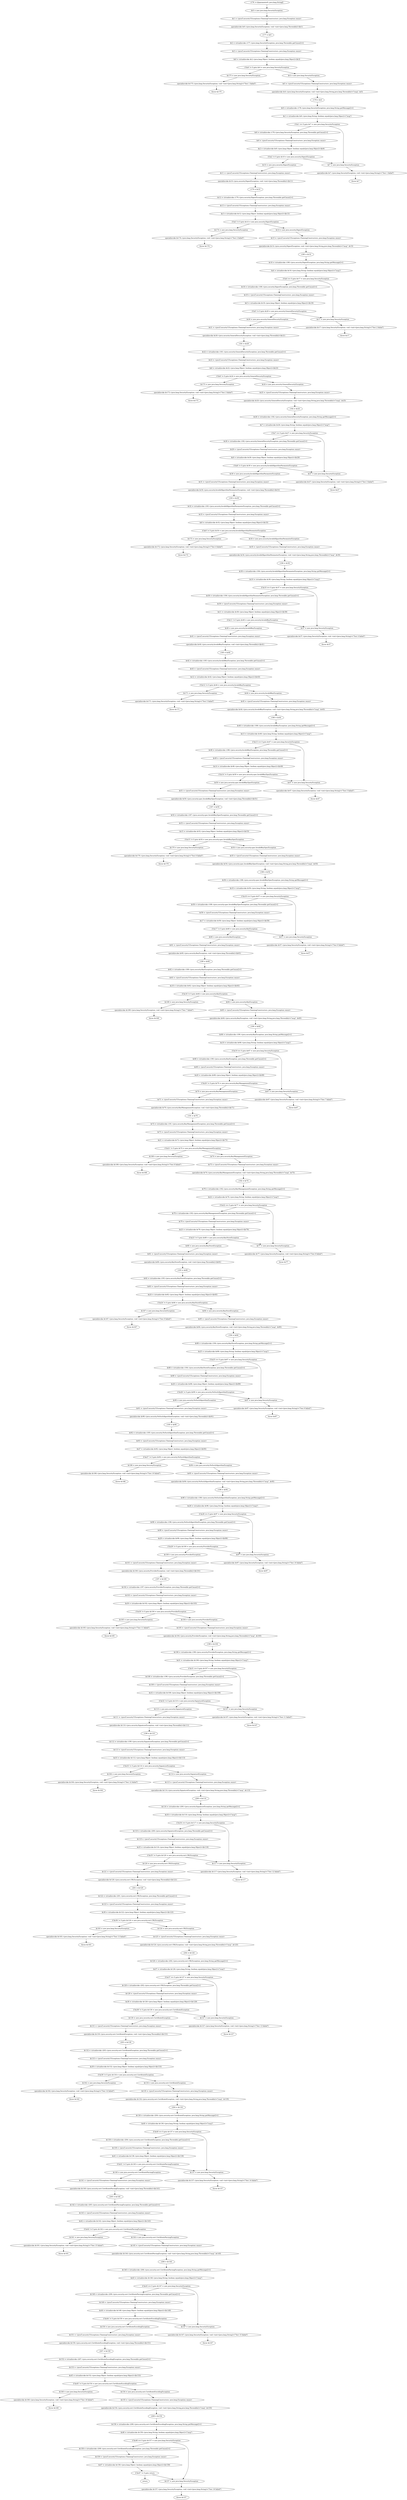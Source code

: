 digraph "unitGraph" {
    "r176 := @parameter0: java.lang.String[]"
    "$r0 = new java.lang.SecurityException"
    "$r1 = <javaT.securityT.Exceptions.ChainingConstructors: java.lang.Exception cause>"
    "specialinvoke $r0.<java.lang.SecurityException: void <init>(java.lang.Throwable)>($r1)"
    "r177 = $r0"
    "$r2 = virtualinvoke r177.<java.lang.SecurityException: java.lang.Throwable getCause()>()"
    "$r3 = <javaT.securityT.Exceptions.ChainingConstructors: java.lang.Exception cause>"
    "$z0 = virtualinvoke $r2.<java.lang.Object: boolean equals(java.lang.Object)>($r3)"
    "if $z0 != 0 goto $r4 = new java.lang.SecurityException"
    "$r175 = new java.lang.SecurityException"
    "specialinvoke $r175.<java.lang.SecurityException: void <init>(java.lang.String)>(\"Test 1 failed\")"
    "throw $r175"
    "$r4 = new java.lang.SecurityException"
    "$r5 = <javaT.securityT.Exceptions.ChainingConstructors: java.lang.Exception cause>"
    "specialinvoke $r4.<java.lang.SecurityException: void <init>(java.lang.String,java.lang.Throwable)>(\"msg\", $r5)"
    "r178 = $r4"
    "$r6 = virtualinvoke r178.<java.lang.SecurityException: java.lang.String getMessage()>()"
    "$z1 = virtualinvoke $r6.<java.lang.String: boolean equals(java.lang.Object)>(\"msg\")"
    "if $z1 == 0 goto $r7 = new java.lang.SecurityException"
    "$r8 = virtualinvoke r178.<java.lang.SecurityException: java.lang.Throwable getCause()>()"
    "$r9 = <javaT.securityT.Exceptions.ChainingConstructors: java.lang.Exception cause>"
    "$z2 = virtualinvoke $r8.<java.lang.Object: boolean equals(java.lang.Object)>($r9)"
    "if $z2 != 0 goto $r10 = new java.security.DigestException"
    "$r7 = new java.lang.SecurityException"
    "specialinvoke $r7.<java.lang.SecurityException: void <init>(java.lang.String)>(\"Test 1 failed\")"
    "throw $r7"
    "$r10 = new java.security.DigestException"
    "$r11 = <javaT.securityT.Exceptions.ChainingConstructors: java.lang.Exception cause>"
    "specialinvoke $r10.<java.security.DigestException: void <init>(java.lang.Throwable)>($r11)"
    "r179 = $r10"
    "$r12 = virtualinvoke r179.<java.security.DigestException: java.lang.Throwable getCause()>()"
    "$r13 = <javaT.securityT.Exceptions.ChainingConstructors: java.lang.Exception cause>"
    "$z3 = virtualinvoke $r12.<java.lang.Object: boolean equals(java.lang.Object)>($r13)"
    "if $z3 != 0 goto $r14 = new java.security.DigestException"
    "$r174 = new java.lang.SecurityException"
    "specialinvoke $r174.<java.lang.SecurityException: void <init>(java.lang.String)>(\"Test 2 failed\")"
    "throw $r174"
    "$r14 = new java.security.DigestException"
    "$r15 = <javaT.securityT.Exceptions.ChainingConstructors: java.lang.Exception cause>"
    "specialinvoke $r14.<java.security.DigestException: void <init>(java.lang.String,java.lang.Throwable)>(\"msg\", $r15)"
    "r180 = $r14"
    "$r16 = virtualinvoke r180.<java.security.DigestException: java.lang.String getMessage()>()"
    "$z4 = virtualinvoke $r16.<java.lang.String: boolean equals(java.lang.Object)>(\"msg\")"
    "if $z4 == 0 goto $r17 = new java.lang.SecurityException"
    "$r18 = virtualinvoke r180.<java.security.DigestException: java.lang.Throwable getCause()>()"
    "$r19 = <javaT.securityT.Exceptions.ChainingConstructors: java.lang.Exception cause>"
    "$z5 = virtualinvoke $r18.<java.lang.Object: boolean equals(java.lang.Object)>($r19)"
    "if $z5 != 0 goto $r20 = new java.security.GeneralSecurityException"
    "$r17 = new java.lang.SecurityException"
    "specialinvoke $r17.<java.lang.SecurityException: void <init>(java.lang.String)>(\"Test 2 failed\")"
    "throw $r17"
    "$r20 = new java.security.GeneralSecurityException"
    "$r21 = <javaT.securityT.Exceptions.ChainingConstructors: java.lang.Exception cause>"
    "specialinvoke $r20.<java.security.GeneralSecurityException: void <init>(java.lang.Throwable)>($r21)"
    "r181 = $r20"
    "$r22 = virtualinvoke r181.<java.security.GeneralSecurityException: java.lang.Throwable getCause()>()"
    "$r23 = <javaT.securityT.Exceptions.ChainingConstructors: java.lang.Exception cause>"
    "$z6 = virtualinvoke $r22.<java.lang.Object: boolean equals(java.lang.Object)>($r23)"
    "if $z6 != 0 goto $r24 = new java.security.GeneralSecurityException"
    "$r173 = new java.lang.SecurityException"
    "specialinvoke $r173.<java.lang.SecurityException: void <init>(java.lang.String)>(\"Test 3 failed\")"
    "throw $r173"
    "$r24 = new java.security.GeneralSecurityException"
    "$r25 = <javaT.securityT.Exceptions.ChainingConstructors: java.lang.Exception cause>"
    "specialinvoke $r24.<java.security.GeneralSecurityException: void <init>(java.lang.String,java.lang.Throwable)>(\"msg\", $r25)"
    "r182 = $r24"
    "$r26 = virtualinvoke r182.<java.security.GeneralSecurityException: java.lang.String getMessage()>()"
    "$z7 = virtualinvoke $r26.<java.lang.String: boolean equals(java.lang.Object)>(\"msg\")"
    "if $z7 == 0 goto $r27 = new java.lang.SecurityException"
    "$r28 = virtualinvoke r182.<java.security.GeneralSecurityException: java.lang.Throwable getCause()>()"
    "$r29 = <javaT.securityT.Exceptions.ChainingConstructors: java.lang.Exception cause>"
    "$z8 = virtualinvoke $r28.<java.lang.Object: boolean equals(java.lang.Object)>($r29)"
    "if $z8 != 0 goto $r30 = new java.security.InvalidAlgorithmParameterException"
    "$r27 = new java.lang.SecurityException"
    "specialinvoke $r27.<java.lang.SecurityException: void <init>(java.lang.String)>(\"Test 3 failed\")"
    "throw $r27"
    "$r30 = new java.security.InvalidAlgorithmParameterException"
    "$r31 = <javaT.securityT.Exceptions.ChainingConstructors: java.lang.Exception cause>"
    "specialinvoke $r30.<java.security.InvalidAlgorithmParameterException: void <init>(java.lang.Throwable)>($r31)"
    "r183 = $r30"
    "$r32 = virtualinvoke r183.<java.security.InvalidAlgorithmParameterException: java.lang.Throwable getCause()>()"
    "$r33 = <javaT.securityT.Exceptions.ChainingConstructors: java.lang.Exception cause>"
    "$z9 = virtualinvoke $r32.<java.lang.Object: boolean equals(java.lang.Object)>($r33)"
    "if $z9 != 0 goto $r34 = new java.security.InvalidAlgorithmParameterException"
    "$r172 = new java.lang.SecurityException"
    "specialinvoke $r172.<java.lang.SecurityException: void <init>(java.lang.String)>(\"Test 4 failed\")"
    "throw $r172"
    "$r34 = new java.security.InvalidAlgorithmParameterException"
    "$r35 = <javaT.securityT.Exceptions.ChainingConstructors: java.lang.Exception cause>"
    "specialinvoke $r34.<java.security.InvalidAlgorithmParameterException: void <init>(java.lang.String,java.lang.Throwable)>(\"msg\", $r35)"
    "r184 = $r34"
    "$r36 = virtualinvoke r184.<java.security.InvalidAlgorithmParameterException: java.lang.String getMessage()>()"
    "$z10 = virtualinvoke $r36.<java.lang.String: boolean equals(java.lang.Object)>(\"msg\")"
    "if $z10 == 0 goto $r37 = new java.lang.SecurityException"
    "$r38 = virtualinvoke r184.<java.security.InvalidAlgorithmParameterException: java.lang.Throwable getCause()>()"
    "$r39 = <javaT.securityT.Exceptions.ChainingConstructors: java.lang.Exception cause>"
    "$z11 = virtualinvoke $r38.<java.lang.Object: boolean equals(java.lang.Object)>($r39)"
    "if $z11 != 0 goto $r40 = new java.security.InvalidKeyException"
    "$r37 = new java.lang.SecurityException"
    "specialinvoke $r37.<java.lang.SecurityException: void <init>(java.lang.String)>(\"Test 4 failed\")"
    "throw $r37"
    "$r40 = new java.security.InvalidKeyException"
    "$r41 = <javaT.securityT.Exceptions.ChainingConstructors: java.lang.Exception cause>"
    "specialinvoke $r40.<java.security.InvalidKeyException: void <init>(java.lang.Throwable)>($r41)"
    "r185 = $r40"
    "$r42 = virtualinvoke r185.<java.security.InvalidKeyException: java.lang.Throwable getCause()>()"
    "$r43 = <javaT.securityT.Exceptions.ChainingConstructors: java.lang.Exception cause>"
    "$z12 = virtualinvoke $r42.<java.lang.Object: boolean equals(java.lang.Object)>($r43)"
    "if $z12 != 0 goto $r44 = new java.security.InvalidKeyException"
    "$r171 = new java.lang.SecurityException"
    "specialinvoke $r171.<java.lang.SecurityException: void <init>(java.lang.String)>(\"Test 5 failed\")"
    "throw $r171"
    "$r44 = new java.security.InvalidKeyException"
    "$r45 = <javaT.securityT.Exceptions.ChainingConstructors: java.lang.Exception cause>"
    "specialinvoke $r44.<java.security.InvalidKeyException: void <init>(java.lang.String,java.lang.Throwable)>(\"msg\", $r45)"
    "r186 = $r44"
    "$r46 = virtualinvoke r186.<java.security.InvalidKeyException: java.lang.String getMessage()>()"
    "$z13 = virtualinvoke $r46.<java.lang.String: boolean equals(java.lang.Object)>(\"msg\")"
    "if $z13 == 0 goto $r47 = new java.lang.SecurityException"
    "$r48 = virtualinvoke r186.<java.security.InvalidKeyException: java.lang.Throwable getCause()>()"
    "$r49 = <javaT.securityT.Exceptions.ChainingConstructors: java.lang.Exception cause>"
    "$z14 = virtualinvoke $r48.<java.lang.Object: boolean equals(java.lang.Object)>($r49)"
    "if $z14 != 0 goto $r50 = new java.security.spec.InvalidKeySpecException"
    "$r47 = new java.lang.SecurityException"
    "specialinvoke $r47.<java.lang.SecurityException: void <init>(java.lang.String)>(\"Test 5 failed\")"
    "throw $r47"
    "$r50 = new java.security.spec.InvalidKeySpecException"
    "$r51 = <javaT.securityT.Exceptions.ChainingConstructors: java.lang.Exception cause>"
    "specialinvoke $r50.<java.security.spec.InvalidKeySpecException: void <init>(java.lang.Throwable)>($r51)"
    "r187 = $r50"
    "$r52 = virtualinvoke r187.<java.security.spec.InvalidKeySpecException: java.lang.Throwable getCause()>()"
    "$r53 = <javaT.securityT.Exceptions.ChainingConstructors: java.lang.Exception cause>"
    "$z15 = virtualinvoke $r52.<java.lang.Object: boolean equals(java.lang.Object)>($r53)"
    "if $z15 != 0 goto $r54 = new java.security.spec.InvalidKeySpecException"
    "$r170 = new java.lang.SecurityException"
    "specialinvoke $r170.<java.lang.SecurityException: void <init>(java.lang.String)>(\"Test 6 failed\")"
    "throw $r170"
    "$r54 = new java.security.spec.InvalidKeySpecException"
    "$r55 = <javaT.securityT.Exceptions.ChainingConstructors: java.lang.Exception cause>"
    "specialinvoke $r54.<java.security.spec.InvalidKeySpecException: void <init>(java.lang.String,java.lang.Throwable)>(\"msg\", $r55)"
    "r188 = $r54"
    "$r56 = virtualinvoke r188.<java.security.spec.InvalidKeySpecException: java.lang.String getMessage()>()"
    "$z16 = virtualinvoke $r56.<java.lang.String: boolean equals(java.lang.Object)>(\"msg\")"
    "if $z16 == 0 goto $r57 = new java.lang.SecurityException"
    "$r58 = virtualinvoke r188.<java.security.spec.InvalidKeySpecException: java.lang.Throwable getCause()>()"
    "$r59 = <javaT.securityT.Exceptions.ChainingConstructors: java.lang.Exception cause>"
    "$z17 = virtualinvoke $r58.<java.lang.Object: boolean equals(java.lang.Object)>($r59)"
    "if $z17 != 0 goto $r60 = new java.security.KeyException"
    "$r57 = new java.lang.SecurityException"
    "specialinvoke $r57.<java.lang.SecurityException: void <init>(java.lang.String)>(\"Test 6 failed\")"
    "throw $r57"
    "$r60 = new java.security.KeyException"
    "$r61 = <javaT.securityT.Exceptions.ChainingConstructors: java.lang.Exception cause>"
    "specialinvoke $r60.<java.security.KeyException: void <init>(java.lang.Throwable)>($r61)"
    "r189 = $r60"
    "$r62 = virtualinvoke r189.<java.security.KeyException: java.lang.Throwable getCause()>()"
    "$r63 = <javaT.securityT.Exceptions.ChainingConstructors: java.lang.Exception cause>"
    "$z18 = virtualinvoke $r62.<java.lang.Object: boolean equals(java.lang.Object)>($r63)"
    "if $z18 != 0 goto $r64 = new java.security.KeyException"
    "$r169 = new java.lang.SecurityException"
    "specialinvoke $r169.<java.lang.SecurityException: void <init>(java.lang.String)>(\"Test 7 failed\")"
    "throw $r169"
    "$r64 = new java.security.KeyException"
    "$r65 = <javaT.securityT.Exceptions.ChainingConstructors: java.lang.Exception cause>"
    "specialinvoke $r64.<java.security.KeyException: void <init>(java.lang.String,java.lang.Throwable)>(\"msg\", $r65)"
    "r190 = $r64"
    "$r66 = virtualinvoke r190.<java.security.KeyException: java.lang.String getMessage()>()"
    "$z19 = virtualinvoke $r66.<java.lang.String: boolean equals(java.lang.Object)>(\"msg\")"
    "if $z19 == 0 goto $r67 = new java.lang.SecurityException"
    "$r68 = virtualinvoke r190.<java.security.KeyException: java.lang.Throwable getCause()>()"
    "$r69 = <javaT.securityT.Exceptions.ChainingConstructors: java.lang.Exception cause>"
    "$z20 = virtualinvoke $r68.<java.lang.Object: boolean equals(java.lang.Object)>($r69)"
    "if $z20 != 0 goto $r70 = new java.security.KeyManagementException"
    "$r67 = new java.lang.SecurityException"
    "specialinvoke $r67.<java.lang.SecurityException: void <init>(java.lang.String)>(\"Test 7 failed\")"
    "throw $r67"
    "$r70 = new java.security.KeyManagementException"
    "$r71 = <javaT.securityT.Exceptions.ChainingConstructors: java.lang.Exception cause>"
    "specialinvoke $r70.<java.security.KeyManagementException: void <init>(java.lang.Throwable)>($r71)"
    "r191 = $r70"
    "$r72 = virtualinvoke r191.<java.security.KeyManagementException: java.lang.Throwable getCause()>()"
    "$r73 = <javaT.securityT.Exceptions.ChainingConstructors: java.lang.Exception cause>"
    "$z21 = virtualinvoke $r72.<java.lang.Object: boolean equals(java.lang.Object)>($r73)"
    "if $z21 != 0 goto $r74 = new java.security.KeyManagementException"
    "$r168 = new java.lang.SecurityException"
    "specialinvoke $r168.<java.lang.SecurityException: void <init>(java.lang.String)>(\"Test 8 failed\")"
    "throw $r168"
    "$r74 = new java.security.KeyManagementException"
    "$r75 = <javaT.securityT.Exceptions.ChainingConstructors: java.lang.Exception cause>"
    "specialinvoke $r74.<java.security.KeyManagementException: void <init>(java.lang.String,java.lang.Throwable)>(\"msg\", $r75)"
    "r192 = $r74"
    "$r76 = virtualinvoke r192.<java.security.KeyManagementException: java.lang.String getMessage()>()"
    "$z22 = virtualinvoke $r76.<java.lang.String: boolean equals(java.lang.Object)>(\"msg\")"
    "if $z22 == 0 goto $r77 = new java.lang.SecurityException"
    "$r78 = virtualinvoke r192.<java.security.KeyManagementException: java.lang.Throwable getCause()>()"
    "$r79 = <javaT.securityT.Exceptions.ChainingConstructors: java.lang.Exception cause>"
    "$z23 = virtualinvoke $r78.<java.lang.Object: boolean equals(java.lang.Object)>($r79)"
    "if $z23 != 0 goto $r80 = new java.security.KeyStoreException"
    "$r77 = new java.lang.SecurityException"
    "specialinvoke $r77.<java.lang.SecurityException: void <init>(java.lang.String)>(\"Test 8 failed\")"
    "throw $r77"
    "$r80 = new java.security.KeyStoreException"
    "$r81 = <javaT.securityT.Exceptions.ChainingConstructors: java.lang.Exception cause>"
    "specialinvoke $r80.<java.security.KeyStoreException: void <init>(java.lang.Throwable)>($r81)"
    "r193 = $r80"
    "$r82 = virtualinvoke r193.<java.security.KeyStoreException: java.lang.Throwable getCause()>()"
    "$r83 = <javaT.securityT.Exceptions.ChainingConstructors: java.lang.Exception cause>"
    "$z24 = virtualinvoke $r82.<java.lang.Object: boolean equals(java.lang.Object)>($r83)"
    "if $z24 != 0 goto $r84 = new java.security.KeyStoreException"
    "$r167 = new java.lang.SecurityException"
    "specialinvoke $r167.<java.lang.SecurityException: void <init>(java.lang.String)>(\"Test 9 failed\")"
    "throw $r167"
    "$r84 = new java.security.KeyStoreException"
    "$r85 = <javaT.securityT.Exceptions.ChainingConstructors: java.lang.Exception cause>"
    "specialinvoke $r84.<java.security.KeyStoreException: void <init>(java.lang.String,java.lang.Throwable)>(\"msg\", $r85)"
    "r194 = $r84"
    "$r86 = virtualinvoke r194.<java.security.KeyStoreException: java.lang.String getMessage()>()"
    "$z25 = virtualinvoke $r86.<java.lang.String: boolean equals(java.lang.Object)>(\"msg\")"
    "if $z25 == 0 goto $r87 = new java.lang.SecurityException"
    "$r88 = virtualinvoke r194.<java.security.KeyStoreException: java.lang.Throwable getCause()>()"
    "$r89 = <javaT.securityT.Exceptions.ChainingConstructors: java.lang.Exception cause>"
    "$z26 = virtualinvoke $r88.<java.lang.Object: boolean equals(java.lang.Object)>($r89)"
    "if $z26 != 0 goto $r90 = new java.security.NoSuchAlgorithmException"
    "$r87 = new java.lang.SecurityException"
    "specialinvoke $r87.<java.lang.SecurityException: void <init>(java.lang.String)>(\"Test 9 failed\")"
    "throw $r87"
    "$r90 = new java.security.NoSuchAlgorithmException"
    "$r91 = <javaT.securityT.Exceptions.ChainingConstructors: java.lang.Exception cause>"
    "specialinvoke $r90.<java.security.NoSuchAlgorithmException: void <init>(java.lang.Throwable)>($r91)"
    "r195 = $r90"
    "$r92 = virtualinvoke r195.<java.security.NoSuchAlgorithmException: java.lang.Throwable getCause()>()"
    "$r93 = <javaT.securityT.Exceptions.ChainingConstructors: java.lang.Exception cause>"
    "$z27 = virtualinvoke $r92.<java.lang.Object: boolean equals(java.lang.Object)>($r93)"
    "if $z27 != 0 goto $r94 = new java.security.NoSuchAlgorithmException"
    "$r166 = new java.lang.SecurityException"
    "specialinvoke $r166.<java.lang.SecurityException: void <init>(java.lang.String)>(\"Test 10 failed\")"
    "throw $r166"
    "$r94 = new java.security.NoSuchAlgorithmException"
    "$r95 = <javaT.securityT.Exceptions.ChainingConstructors: java.lang.Exception cause>"
    "specialinvoke $r94.<java.security.NoSuchAlgorithmException: void <init>(java.lang.String,java.lang.Throwable)>(\"msg\", $r95)"
    "r196 = $r94"
    "$r96 = virtualinvoke r196.<java.security.NoSuchAlgorithmException: java.lang.String getMessage()>()"
    "$z28 = virtualinvoke $r96.<java.lang.String: boolean equals(java.lang.Object)>(\"msg\")"
    "if $z28 == 0 goto $r97 = new java.lang.SecurityException"
    "$r98 = virtualinvoke r196.<java.security.NoSuchAlgorithmException: java.lang.Throwable getCause()>()"
    "$r99 = <javaT.securityT.Exceptions.ChainingConstructors: java.lang.Exception cause>"
    "$z29 = virtualinvoke $r98.<java.lang.Object: boolean equals(java.lang.Object)>($r99)"
    "if $z29 != 0 goto $r100 = new java.security.ProviderException"
    "$r97 = new java.lang.SecurityException"
    "specialinvoke $r97.<java.lang.SecurityException: void <init>(java.lang.String)>(\"Test 10 failed\")"
    "throw $r97"
    "$r100 = new java.security.ProviderException"
    "$r101 = <javaT.securityT.Exceptions.ChainingConstructors: java.lang.Exception cause>"
    "specialinvoke $r100.<java.security.ProviderException: void <init>(java.lang.Throwable)>($r101)"
    "r197 = $r100"
    "$r102 = virtualinvoke r197.<java.security.ProviderException: java.lang.Throwable getCause()>()"
    "$r103 = <javaT.securityT.Exceptions.ChainingConstructors: java.lang.Exception cause>"
    "$z30 = virtualinvoke $r102.<java.lang.Object: boolean equals(java.lang.Object)>($r103)"
    "if $z30 != 0 goto $r104 = new java.security.ProviderException"
    "$r165 = new java.lang.SecurityException"
    "specialinvoke $r165.<java.lang.SecurityException: void <init>(java.lang.String)>(\"Test 11 failed\")"
    "throw $r165"
    "$r104 = new java.security.ProviderException"
    "$r105 = <javaT.securityT.Exceptions.ChainingConstructors: java.lang.Exception cause>"
    "specialinvoke $r104.<java.security.ProviderException: void <init>(java.lang.String,java.lang.Throwable)>(\"msg\", $r105)"
    "r198 = $r104"
    "$r106 = virtualinvoke r198.<java.security.ProviderException: java.lang.String getMessage()>()"
    "$z31 = virtualinvoke $r106.<java.lang.String: boolean equals(java.lang.Object)>(\"msg\")"
    "if $z31 == 0 goto $r107 = new java.lang.SecurityException"
    "$r108 = virtualinvoke r198.<java.security.ProviderException: java.lang.Throwable getCause()>()"
    "$r109 = <javaT.securityT.Exceptions.ChainingConstructors: java.lang.Exception cause>"
    "$z32 = virtualinvoke $r108.<java.lang.Object: boolean equals(java.lang.Object)>($r109)"
    "if $z32 != 0 goto $r110 = new java.security.SignatureException"
    "$r107 = new java.lang.SecurityException"
    "specialinvoke $r107.<java.lang.SecurityException: void <init>(java.lang.String)>(\"Test 11 failed\")"
    "throw $r107"
    "$r110 = new java.security.SignatureException"
    "$r111 = <javaT.securityT.Exceptions.ChainingConstructors: java.lang.Exception cause>"
    "specialinvoke $r110.<java.security.SignatureException: void <init>(java.lang.Throwable)>($r111)"
    "r199 = $r110"
    "$r112 = virtualinvoke r199.<java.security.SignatureException: java.lang.Throwable getCause()>()"
    "$r113 = <javaT.securityT.Exceptions.ChainingConstructors: java.lang.Exception cause>"
    "$z33 = virtualinvoke $r112.<java.lang.Object: boolean equals(java.lang.Object)>($r113)"
    "if $z33 != 0 goto $r114 = new java.security.SignatureException"
    "$r164 = new java.lang.SecurityException"
    "specialinvoke $r164.<java.lang.SecurityException: void <init>(java.lang.String)>(\"Test 12 failed\")"
    "throw $r164"
    "$r114 = new java.security.SignatureException"
    "$r115 = <javaT.securityT.Exceptions.ChainingConstructors: java.lang.Exception cause>"
    "specialinvoke $r114.<java.security.SignatureException: void <init>(java.lang.String,java.lang.Throwable)>(\"msg\", $r115)"
    "r200 = $r114"
    "$r116 = virtualinvoke r200.<java.security.SignatureException: java.lang.String getMessage()>()"
    "$z34 = virtualinvoke $r116.<java.lang.String: boolean equals(java.lang.Object)>(\"msg\")"
    "if $z34 == 0 goto $r117 = new java.lang.SecurityException"
    "$r118 = virtualinvoke r200.<java.security.SignatureException: java.lang.Throwable getCause()>()"
    "$r119 = <javaT.securityT.Exceptions.ChainingConstructors: java.lang.Exception cause>"
    "$z35 = virtualinvoke $r118.<java.lang.Object: boolean equals(java.lang.Object)>($r119)"
    "if $z35 != 0 goto $r120 = new java.security.cert.CRLException"
    "$r117 = new java.lang.SecurityException"
    "specialinvoke $r117.<java.lang.SecurityException: void <init>(java.lang.String)>(\"Test 12 failed\")"
    "throw $r117"
    "$r120 = new java.security.cert.CRLException"
    "$r121 = <javaT.securityT.Exceptions.ChainingConstructors: java.lang.Exception cause>"
    "specialinvoke $r120.<java.security.cert.CRLException: void <init>(java.lang.Throwable)>($r121)"
    "r201 = $r120"
    "$r122 = virtualinvoke r201.<java.security.cert.CRLException: java.lang.Throwable getCause()>()"
    "$r123 = <javaT.securityT.Exceptions.ChainingConstructors: java.lang.Exception cause>"
    "$z36 = virtualinvoke $r122.<java.lang.Object: boolean equals(java.lang.Object)>($r123)"
    "if $z36 != 0 goto $r124 = new java.security.cert.CRLException"
    "$r163 = new java.lang.SecurityException"
    "specialinvoke $r163.<java.lang.SecurityException: void <init>(java.lang.String)>(\"Test 13 failed\")"
    "throw $r163"
    "$r124 = new java.security.cert.CRLException"
    "$r125 = <javaT.securityT.Exceptions.ChainingConstructors: java.lang.Exception cause>"
    "specialinvoke $r124.<java.security.cert.CRLException: void <init>(java.lang.String,java.lang.Throwable)>(\"msg\", $r125)"
    "r202 = $r124"
    "$r126 = virtualinvoke r202.<java.security.cert.CRLException: java.lang.String getMessage()>()"
    "$z37 = virtualinvoke $r126.<java.lang.String: boolean equals(java.lang.Object)>(\"msg\")"
    "if $z37 == 0 goto $r127 = new java.lang.SecurityException"
    "$r128 = virtualinvoke r202.<java.security.cert.CRLException: java.lang.Throwable getCause()>()"
    "$r129 = <javaT.securityT.Exceptions.ChainingConstructors: java.lang.Exception cause>"
    "$z38 = virtualinvoke $r128.<java.lang.Object: boolean equals(java.lang.Object)>($r129)"
    "if $z38 != 0 goto $r130 = new java.security.cert.CertificateException"
    "$r127 = new java.lang.SecurityException"
    "specialinvoke $r127.<java.lang.SecurityException: void <init>(java.lang.String)>(\"Test 13 failed\")"
    "throw $r127"
    "$r130 = new java.security.cert.CertificateException"
    "$r131 = <javaT.securityT.Exceptions.ChainingConstructors: java.lang.Exception cause>"
    "specialinvoke $r130.<java.security.cert.CertificateException: void <init>(java.lang.Throwable)>($r131)"
    "r203 = $r130"
    "$r132 = virtualinvoke r203.<java.security.cert.CertificateException: java.lang.Throwable getCause()>()"
    "$r133 = <javaT.securityT.Exceptions.ChainingConstructors: java.lang.Exception cause>"
    "$z39 = virtualinvoke $r132.<java.lang.Object: boolean equals(java.lang.Object)>($r133)"
    "if $z39 != 0 goto $r134 = new java.security.cert.CertificateException"
    "$r162 = new java.lang.SecurityException"
    "specialinvoke $r162.<java.lang.SecurityException: void <init>(java.lang.String)>(\"Test 14 failed\")"
    "throw $r162"
    "$r134 = new java.security.cert.CertificateException"
    "$r135 = <javaT.securityT.Exceptions.ChainingConstructors: java.lang.Exception cause>"
    "specialinvoke $r134.<java.security.cert.CertificateException: void <init>(java.lang.String,java.lang.Throwable)>(\"msg\", $r135)"
    "r204 = $r134"
    "$r136 = virtualinvoke r204.<java.security.cert.CertificateException: java.lang.String getMessage()>()"
    "$z40 = virtualinvoke $r136.<java.lang.String: boolean equals(java.lang.Object)>(\"msg\")"
    "if $z40 == 0 goto $r137 = new java.lang.SecurityException"
    "$r138 = virtualinvoke r204.<java.security.cert.CertificateException: java.lang.Throwable getCause()>()"
    "$r139 = <javaT.securityT.Exceptions.ChainingConstructors: java.lang.Exception cause>"
    "$z41 = virtualinvoke $r138.<java.lang.Object: boolean equals(java.lang.Object)>($r139)"
    "if $z41 != 0 goto $r140 = new java.security.cert.CertificateParsingException"
    "$r137 = new java.lang.SecurityException"
    "specialinvoke $r137.<java.lang.SecurityException: void <init>(java.lang.String)>(\"Test 14 failed\")"
    "throw $r137"
    "$r140 = new java.security.cert.CertificateParsingException"
    "$r141 = <javaT.securityT.Exceptions.ChainingConstructors: java.lang.Exception cause>"
    "specialinvoke $r140.<java.security.cert.CertificateParsingException: void <init>(java.lang.Throwable)>($r141)"
    "r205 = $r140"
    "$r142 = virtualinvoke r205.<java.security.cert.CertificateParsingException: java.lang.Throwable getCause()>()"
    "$r143 = <javaT.securityT.Exceptions.ChainingConstructors: java.lang.Exception cause>"
    "$z42 = virtualinvoke $r142.<java.lang.Object: boolean equals(java.lang.Object)>($r143)"
    "if $z42 != 0 goto $r144 = new java.security.cert.CertificateParsingException"
    "$r161 = new java.lang.SecurityException"
    "specialinvoke $r161.<java.lang.SecurityException: void <init>(java.lang.String)>(\"Test 15 failed\")"
    "throw $r161"
    "$r144 = new java.security.cert.CertificateParsingException"
    "$r145 = <javaT.securityT.Exceptions.ChainingConstructors: java.lang.Exception cause>"
    "specialinvoke $r144.<java.security.cert.CertificateParsingException: void <init>(java.lang.String,java.lang.Throwable)>(\"msg\", $r145)"
    "r206 = $r144"
    "$r146 = virtualinvoke r206.<java.security.cert.CertificateParsingException: java.lang.String getMessage()>()"
    "$z43 = virtualinvoke $r146.<java.lang.String: boolean equals(java.lang.Object)>(\"msg\")"
    "if $z43 == 0 goto $r147 = new java.lang.SecurityException"
    "$r148 = virtualinvoke r206.<java.security.cert.CertificateParsingException: java.lang.Throwable getCause()>()"
    "$r149 = <javaT.securityT.Exceptions.ChainingConstructors: java.lang.Exception cause>"
    "$z44 = virtualinvoke $r148.<java.lang.Object: boolean equals(java.lang.Object)>($r149)"
    "if $z44 != 0 goto $r150 = new java.security.cert.CertificateEncodingException"
    "$r147 = new java.lang.SecurityException"
    "specialinvoke $r147.<java.lang.SecurityException: void <init>(java.lang.String)>(\"Test 15 failed\")"
    "throw $r147"
    "$r150 = new java.security.cert.CertificateEncodingException"
    "$r151 = <javaT.securityT.Exceptions.ChainingConstructors: java.lang.Exception cause>"
    "specialinvoke $r150.<java.security.cert.CertificateEncodingException: void <init>(java.lang.Throwable)>($r151)"
    "r207 = $r150"
    "$r152 = virtualinvoke r207.<java.security.cert.CertificateEncodingException: java.lang.Throwable getCause()>()"
    "$r153 = <javaT.securityT.Exceptions.ChainingConstructors: java.lang.Exception cause>"
    "$z45 = virtualinvoke $r152.<java.lang.Object: boolean equals(java.lang.Object)>($r153)"
    "if $z45 != 0 goto $r154 = new java.security.cert.CertificateEncodingException"
    "$r160 = new java.lang.SecurityException"
    "specialinvoke $r160.<java.lang.SecurityException: void <init>(java.lang.String)>(\"Test 16 failed\")"
    "throw $r160"
    "$r154 = new java.security.cert.CertificateEncodingException"
    "$r155 = <javaT.securityT.Exceptions.ChainingConstructors: java.lang.Exception cause>"
    "specialinvoke $r154.<java.security.cert.CertificateEncodingException: void <init>(java.lang.String,java.lang.Throwable)>(\"msg\", $r155)"
    "r208 = $r154"
    "$r156 = virtualinvoke r208.<java.security.cert.CertificateEncodingException: java.lang.String getMessage()>()"
    "$z46 = virtualinvoke $r156.<java.lang.String: boolean equals(java.lang.Object)>(\"msg\")"
    "if $z46 == 0 goto $r157 = new java.lang.SecurityException"
    "$r158 = virtualinvoke r208.<java.security.cert.CertificateEncodingException: java.lang.Throwable getCause()>()"
    "$r159 = <javaT.securityT.Exceptions.ChainingConstructors: java.lang.Exception cause>"
    "$z47 = virtualinvoke $r158.<java.lang.Object: boolean equals(java.lang.Object)>($r159)"
    "if $z47 != 0 goto return"
    "$r157 = new java.lang.SecurityException"
    "specialinvoke $r157.<java.lang.SecurityException: void <init>(java.lang.String)>(\"Test 16 failed\")"
    "throw $r157"
    "return"
    "r176 := @parameter0: java.lang.String[]"->"$r0 = new java.lang.SecurityException";
    "$r0 = new java.lang.SecurityException"->"$r1 = <javaT.securityT.Exceptions.ChainingConstructors: java.lang.Exception cause>";
    "$r1 = <javaT.securityT.Exceptions.ChainingConstructors: java.lang.Exception cause>"->"specialinvoke $r0.<java.lang.SecurityException: void <init>(java.lang.Throwable)>($r1)";
    "specialinvoke $r0.<java.lang.SecurityException: void <init>(java.lang.Throwable)>($r1)"->"r177 = $r0";
    "r177 = $r0"->"$r2 = virtualinvoke r177.<java.lang.SecurityException: java.lang.Throwable getCause()>()";
    "$r2 = virtualinvoke r177.<java.lang.SecurityException: java.lang.Throwable getCause()>()"->"$r3 = <javaT.securityT.Exceptions.ChainingConstructors: java.lang.Exception cause>";
    "$r3 = <javaT.securityT.Exceptions.ChainingConstructors: java.lang.Exception cause>"->"$z0 = virtualinvoke $r2.<java.lang.Object: boolean equals(java.lang.Object)>($r3)";
    "$z0 = virtualinvoke $r2.<java.lang.Object: boolean equals(java.lang.Object)>($r3)"->"if $z0 != 0 goto $r4 = new java.lang.SecurityException";
    "if $z0 != 0 goto $r4 = new java.lang.SecurityException"->"$r175 = new java.lang.SecurityException";
    "if $z0 != 0 goto $r4 = new java.lang.SecurityException"->"$r4 = new java.lang.SecurityException";
    "$r175 = new java.lang.SecurityException"->"specialinvoke $r175.<java.lang.SecurityException: void <init>(java.lang.String)>(\"Test 1 failed\")";
    "specialinvoke $r175.<java.lang.SecurityException: void <init>(java.lang.String)>(\"Test 1 failed\")"->"throw $r175";
    "$r4 = new java.lang.SecurityException"->"$r5 = <javaT.securityT.Exceptions.ChainingConstructors: java.lang.Exception cause>";
    "$r5 = <javaT.securityT.Exceptions.ChainingConstructors: java.lang.Exception cause>"->"specialinvoke $r4.<java.lang.SecurityException: void <init>(java.lang.String,java.lang.Throwable)>(\"msg\", $r5)";
    "specialinvoke $r4.<java.lang.SecurityException: void <init>(java.lang.String,java.lang.Throwable)>(\"msg\", $r5)"->"r178 = $r4";
    "r178 = $r4"->"$r6 = virtualinvoke r178.<java.lang.SecurityException: java.lang.String getMessage()>()";
    "$r6 = virtualinvoke r178.<java.lang.SecurityException: java.lang.String getMessage()>()"->"$z1 = virtualinvoke $r6.<java.lang.String: boolean equals(java.lang.Object)>(\"msg\")";
    "$z1 = virtualinvoke $r6.<java.lang.String: boolean equals(java.lang.Object)>(\"msg\")"->"if $z1 == 0 goto $r7 = new java.lang.SecurityException";
    "if $z1 == 0 goto $r7 = new java.lang.SecurityException"->"$r8 = virtualinvoke r178.<java.lang.SecurityException: java.lang.Throwable getCause()>()";
    "if $z1 == 0 goto $r7 = new java.lang.SecurityException"->"$r7 = new java.lang.SecurityException";
    "$r8 = virtualinvoke r178.<java.lang.SecurityException: java.lang.Throwable getCause()>()"->"$r9 = <javaT.securityT.Exceptions.ChainingConstructors: java.lang.Exception cause>";
    "$r9 = <javaT.securityT.Exceptions.ChainingConstructors: java.lang.Exception cause>"->"$z2 = virtualinvoke $r8.<java.lang.Object: boolean equals(java.lang.Object)>($r9)";
    "$z2 = virtualinvoke $r8.<java.lang.Object: boolean equals(java.lang.Object)>($r9)"->"if $z2 != 0 goto $r10 = new java.security.DigestException";
    "if $z2 != 0 goto $r10 = new java.security.DigestException"->"$r7 = new java.lang.SecurityException";
    "if $z2 != 0 goto $r10 = new java.security.DigestException"->"$r10 = new java.security.DigestException";
    "$r7 = new java.lang.SecurityException"->"specialinvoke $r7.<java.lang.SecurityException: void <init>(java.lang.String)>(\"Test 1 failed\")";
    "specialinvoke $r7.<java.lang.SecurityException: void <init>(java.lang.String)>(\"Test 1 failed\")"->"throw $r7";
    "$r10 = new java.security.DigestException"->"$r11 = <javaT.securityT.Exceptions.ChainingConstructors: java.lang.Exception cause>";
    "$r11 = <javaT.securityT.Exceptions.ChainingConstructors: java.lang.Exception cause>"->"specialinvoke $r10.<java.security.DigestException: void <init>(java.lang.Throwable)>($r11)";
    "specialinvoke $r10.<java.security.DigestException: void <init>(java.lang.Throwable)>($r11)"->"r179 = $r10";
    "r179 = $r10"->"$r12 = virtualinvoke r179.<java.security.DigestException: java.lang.Throwable getCause()>()";
    "$r12 = virtualinvoke r179.<java.security.DigestException: java.lang.Throwable getCause()>()"->"$r13 = <javaT.securityT.Exceptions.ChainingConstructors: java.lang.Exception cause>";
    "$r13 = <javaT.securityT.Exceptions.ChainingConstructors: java.lang.Exception cause>"->"$z3 = virtualinvoke $r12.<java.lang.Object: boolean equals(java.lang.Object)>($r13)";
    "$z3 = virtualinvoke $r12.<java.lang.Object: boolean equals(java.lang.Object)>($r13)"->"if $z3 != 0 goto $r14 = new java.security.DigestException";
    "if $z3 != 0 goto $r14 = new java.security.DigestException"->"$r174 = new java.lang.SecurityException";
    "if $z3 != 0 goto $r14 = new java.security.DigestException"->"$r14 = new java.security.DigestException";
    "$r174 = new java.lang.SecurityException"->"specialinvoke $r174.<java.lang.SecurityException: void <init>(java.lang.String)>(\"Test 2 failed\")";
    "specialinvoke $r174.<java.lang.SecurityException: void <init>(java.lang.String)>(\"Test 2 failed\")"->"throw $r174";
    "$r14 = new java.security.DigestException"->"$r15 = <javaT.securityT.Exceptions.ChainingConstructors: java.lang.Exception cause>";
    "$r15 = <javaT.securityT.Exceptions.ChainingConstructors: java.lang.Exception cause>"->"specialinvoke $r14.<java.security.DigestException: void <init>(java.lang.String,java.lang.Throwable)>(\"msg\", $r15)";
    "specialinvoke $r14.<java.security.DigestException: void <init>(java.lang.String,java.lang.Throwable)>(\"msg\", $r15)"->"r180 = $r14";
    "r180 = $r14"->"$r16 = virtualinvoke r180.<java.security.DigestException: java.lang.String getMessage()>()";
    "$r16 = virtualinvoke r180.<java.security.DigestException: java.lang.String getMessage()>()"->"$z4 = virtualinvoke $r16.<java.lang.String: boolean equals(java.lang.Object)>(\"msg\")";
    "$z4 = virtualinvoke $r16.<java.lang.String: boolean equals(java.lang.Object)>(\"msg\")"->"if $z4 == 0 goto $r17 = new java.lang.SecurityException";
    "if $z4 == 0 goto $r17 = new java.lang.SecurityException"->"$r18 = virtualinvoke r180.<java.security.DigestException: java.lang.Throwable getCause()>()";
    "if $z4 == 0 goto $r17 = new java.lang.SecurityException"->"$r17 = new java.lang.SecurityException";
    "$r18 = virtualinvoke r180.<java.security.DigestException: java.lang.Throwable getCause()>()"->"$r19 = <javaT.securityT.Exceptions.ChainingConstructors: java.lang.Exception cause>";
    "$r19 = <javaT.securityT.Exceptions.ChainingConstructors: java.lang.Exception cause>"->"$z5 = virtualinvoke $r18.<java.lang.Object: boolean equals(java.lang.Object)>($r19)";
    "$z5 = virtualinvoke $r18.<java.lang.Object: boolean equals(java.lang.Object)>($r19)"->"if $z5 != 0 goto $r20 = new java.security.GeneralSecurityException";
    "if $z5 != 0 goto $r20 = new java.security.GeneralSecurityException"->"$r17 = new java.lang.SecurityException";
    "if $z5 != 0 goto $r20 = new java.security.GeneralSecurityException"->"$r20 = new java.security.GeneralSecurityException";
    "$r17 = new java.lang.SecurityException"->"specialinvoke $r17.<java.lang.SecurityException: void <init>(java.lang.String)>(\"Test 2 failed\")";
    "specialinvoke $r17.<java.lang.SecurityException: void <init>(java.lang.String)>(\"Test 2 failed\")"->"throw $r17";
    "$r20 = new java.security.GeneralSecurityException"->"$r21 = <javaT.securityT.Exceptions.ChainingConstructors: java.lang.Exception cause>";
    "$r21 = <javaT.securityT.Exceptions.ChainingConstructors: java.lang.Exception cause>"->"specialinvoke $r20.<java.security.GeneralSecurityException: void <init>(java.lang.Throwable)>($r21)";
    "specialinvoke $r20.<java.security.GeneralSecurityException: void <init>(java.lang.Throwable)>($r21)"->"r181 = $r20";
    "r181 = $r20"->"$r22 = virtualinvoke r181.<java.security.GeneralSecurityException: java.lang.Throwable getCause()>()";
    "$r22 = virtualinvoke r181.<java.security.GeneralSecurityException: java.lang.Throwable getCause()>()"->"$r23 = <javaT.securityT.Exceptions.ChainingConstructors: java.lang.Exception cause>";
    "$r23 = <javaT.securityT.Exceptions.ChainingConstructors: java.lang.Exception cause>"->"$z6 = virtualinvoke $r22.<java.lang.Object: boolean equals(java.lang.Object)>($r23)";
    "$z6 = virtualinvoke $r22.<java.lang.Object: boolean equals(java.lang.Object)>($r23)"->"if $z6 != 0 goto $r24 = new java.security.GeneralSecurityException";
    "if $z6 != 0 goto $r24 = new java.security.GeneralSecurityException"->"$r173 = new java.lang.SecurityException";
    "if $z6 != 0 goto $r24 = new java.security.GeneralSecurityException"->"$r24 = new java.security.GeneralSecurityException";
    "$r173 = new java.lang.SecurityException"->"specialinvoke $r173.<java.lang.SecurityException: void <init>(java.lang.String)>(\"Test 3 failed\")";
    "specialinvoke $r173.<java.lang.SecurityException: void <init>(java.lang.String)>(\"Test 3 failed\")"->"throw $r173";
    "$r24 = new java.security.GeneralSecurityException"->"$r25 = <javaT.securityT.Exceptions.ChainingConstructors: java.lang.Exception cause>";
    "$r25 = <javaT.securityT.Exceptions.ChainingConstructors: java.lang.Exception cause>"->"specialinvoke $r24.<java.security.GeneralSecurityException: void <init>(java.lang.String,java.lang.Throwable)>(\"msg\", $r25)";
    "specialinvoke $r24.<java.security.GeneralSecurityException: void <init>(java.lang.String,java.lang.Throwable)>(\"msg\", $r25)"->"r182 = $r24";
    "r182 = $r24"->"$r26 = virtualinvoke r182.<java.security.GeneralSecurityException: java.lang.String getMessage()>()";
    "$r26 = virtualinvoke r182.<java.security.GeneralSecurityException: java.lang.String getMessage()>()"->"$z7 = virtualinvoke $r26.<java.lang.String: boolean equals(java.lang.Object)>(\"msg\")";
    "$z7 = virtualinvoke $r26.<java.lang.String: boolean equals(java.lang.Object)>(\"msg\")"->"if $z7 == 0 goto $r27 = new java.lang.SecurityException";
    "if $z7 == 0 goto $r27 = new java.lang.SecurityException"->"$r28 = virtualinvoke r182.<java.security.GeneralSecurityException: java.lang.Throwable getCause()>()";
    "if $z7 == 0 goto $r27 = new java.lang.SecurityException"->"$r27 = new java.lang.SecurityException";
    "$r28 = virtualinvoke r182.<java.security.GeneralSecurityException: java.lang.Throwable getCause()>()"->"$r29 = <javaT.securityT.Exceptions.ChainingConstructors: java.lang.Exception cause>";
    "$r29 = <javaT.securityT.Exceptions.ChainingConstructors: java.lang.Exception cause>"->"$z8 = virtualinvoke $r28.<java.lang.Object: boolean equals(java.lang.Object)>($r29)";
    "$z8 = virtualinvoke $r28.<java.lang.Object: boolean equals(java.lang.Object)>($r29)"->"if $z8 != 0 goto $r30 = new java.security.InvalidAlgorithmParameterException";
    "if $z8 != 0 goto $r30 = new java.security.InvalidAlgorithmParameterException"->"$r27 = new java.lang.SecurityException";
    "if $z8 != 0 goto $r30 = new java.security.InvalidAlgorithmParameterException"->"$r30 = new java.security.InvalidAlgorithmParameterException";
    "$r27 = new java.lang.SecurityException"->"specialinvoke $r27.<java.lang.SecurityException: void <init>(java.lang.String)>(\"Test 3 failed\")";
    "specialinvoke $r27.<java.lang.SecurityException: void <init>(java.lang.String)>(\"Test 3 failed\")"->"throw $r27";
    "$r30 = new java.security.InvalidAlgorithmParameterException"->"$r31 = <javaT.securityT.Exceptions.ChainingConstructors: java.lang.Exception cause>";
    "$r31 = <javaT.securityT.Exceptions.ChainingConstructors: java.lang.Exception cause>"->"specialinvoke $r30.<java.security.InvalidAlgorithmParameterException: void <init>(java.lang.Throwable)>($r31)";
    "specialinvoke $r30.<java.security.InvalidAlgorithmParameterException: void <init>(java.lang.Throwable)>($r31)"->"r183 = $r30";
    "r183 = $r30"->"$r32 = virtualinvoke r183.<java.security.InvalidAlgorithmParameterException: java.lang.Throwable getCause()>()";
    "$r32 = virtualinvoke r183.<java.security.InvalidAlgorithmParameterException: java.lang.Throwable getCause()>()"->"$r33 = <javaT.securityT.Exceptions.ChainingConstructors: java.lang.Exception cause>";
    "$r33 = <javaT.securityT.Exceptions.ChainingConstructors: java.lang.Exception cause>"->"$z9 = virtualinvoke $r32.<java.lang.Object: boolean equals(java.lang.Object)>($r33)";
    "$z9 = virtualinvoke $r32.<java.lang.Object: boolean equals(java.lang.Object)>($r33)"->"if $z9 != 0 goto $r34 = new java.security.InvalidAlgorithmParameterException";
    "if $z9 != 0 goto $r34 = new java.security.InvalidAlgorithmParameterException"->"$r172 = new java.lang.SecurityException";
    "if $z9 != 0 goto $r34 = new java.security.InvalidAlgorithmParameterException"->"$r34 = new java.security.InvalidAlgorithmParameterException";
    "$r172 = new java.lang.SecurityException"->"specialinvoke $r172.<java.lang.SecurityException: void <init>(java.lang.String)>(\"Test 4 failed\")";
    "specialinvoke $r172.<java.lang.SecurityException: void <init>(java.lang.String)>(\"Test 4 failed\")"->"throw $r172";
    "$r34 = new java.security.InvalidAlgorithmParameterException"->"$r35 = <javaT.securityT.Exceptions.ChainingConstructors: java.lang.Exception cause>";
    "$r35 = <javaT.securityT.Exceptions.ChainingConstructors: java.lang.Exception cause>"->"specialinvoke $r34.<java.security.InvalidAlgorithmParameterException: void <init>(java.lang.String,java.lang.Throwable)>(\"msg\", $r35)";
    "specialinvoke $r34.<java.security.InvalidAlgorithmParameterException: void <init>(java.lang.String,java.lang.Throwable)>(\"msg\", $r35)"->"r184 = $r34";
    "r184 = $r34"->"$r36 = virtualinvoke r184.<java.security.InvalidAlgorithmParameterException: java.lang.String getMessage()>()";
    "$r36 = virtualinvoke r184.<java.security.InvalidAlgorithmParameterException: java.lang.String getMessage()>()"->"$z10 = virtualinvoke $r36.<java.lang.String: boolean equals(java.lang.Object)>(\"msg\")";
    "$z10 = virtualinvoke $r36.<java.lang.String: boolean equals(java.lang.Object)>(\"msg\")"->"if $z10 == 0 goto $r37 = new java.lang.SecurityException";
    "if $z10 == 0 goto $r37 = new java.lang.SecurityException"->"$r38 = virtualinvoke r184.<java.security.InvalidAlgorithmParameterException: java.lang.Throwable getCause()>()";
    "if $z10 == 0 goto $r37 = new java.lang.SecurityException"->"$r37 = new java.lang.SecurityException";
    "$r38 = virtualinvoke r184.<java.security.InvalidAlgorithmParameterException: java.lang.Throwable getCause()>()"->"$r39 = <javaT.securityT.Exceptions.ChainingConstructors: java.lang.Exception cause>";
    "$r39 = <javaT.securityT.Exceptions.ChainingConstructors: java.lang.Exception cause>"->"$z11 = virtualinvoke $r38.<java.lang.Object: boolean equals(java.lang.Object)>($r39)";
    "$z11 = virtualinvoke $r38.<java.lang.Object: boolean equals(java.lang.Object)>($r39)"->"if $z11 != 0 goto $r40 = new java.security.InvalidKeyException";
    "if $z11 != 0 goto $r40 = new java.security.InvalidKeyException"->"$r37 = new java.lang.SecurityException";
    "if $z11 != 0 goto $r40 = new java.security.InvalidKeyException"->"$r40 = new java.security.InvalidKeyException";
    "$r37 = new java.lang.SecurityException"->"specialinvoke $r37.<java.lang.SecurityException: void <init>(java.lang.String)>(\"Test 4 failed\")";
    "specialinvoke $r37.<java.lang.SecurityException: void <init>(java.lang.String)>(\"Test 4 failed\")"->"throw $r37";
    "$r40 = new java.security.InvalidKeyException"->"$r41 = <javaT.securityT.Exceptions.ChainingConstructors: java.lang.Exception cause>";
    "$r41 = <javaT.securityT.Exceptions.ChainingConstructors: java.lang.Exception cause>"->"specialinvoke $r40.<java.security.InvalidKeyException: void <init>(java.lang.Throwable)>($r41)";
    "specialinvoke $r40.<java.security.InvalidKeyException: void <init>(java.lang.Throwable)>($r41)"->"r185 = $r40";
    "r185 = $r40"->"$r42 = virtualinvoke r185.<java.security.InvalidKeyException: java.lang.Throwable getCause()>()";
    "$r42 = virtualinvoke r185.<java.security.InvalidKeyException: java.lang.Throwable getCause()>()"->"$r43 = <javaT.securityT.Exceptions.ChainingConstructors: java.lang.Exception cause>";
    "$r43 = <javaT.securityT.Exceptions.ChainingConstructors: java.lang.Exception cause>"->"$z12 = virtualinvoke $r42.<java.lang.Object: boolean equals(java.lang.Object)>($r43)";
    "$z12 = virtualinvoke $r42.<java.lang.Object: boolean equals(java.lang.Object)>($r43)"->"if $z12 != 0 goto $r44 = new java.security.InvalidKeyException";
    "if $z12 != 0 goto $r44 = new java.security.InvalidKeyException"->"$r171 = new java.lang.SecurityException";
    "if $z12 != 0 goto $r44 = new java.security.InvalidKeyException"->"$r44 = new java.security.InvalidKeyException";
    "$r171 = new java.lang.SecurityException"->"specialinvoke $r171.<java.lang.SecurityException: void <init>(java.lang.String)>(\"Test 5 failed\")";
    "specialinvoke $r171.<java.lang.SecurityException: void <init>(java.lang.String)>(\"Test 5 failed\")"->"throw $r171";
    "$r44 = new java.security.InvalidKeyException"->"$r45 = <javaT.securityT.Exceptions.ChainingConstructors: java.lang.Exception cause>";
    "$r45 = <javaT.securityT.Exceptions.ChainingConstructors: java.lang.Exception cause>"->"specialinvoke $r44.<java.security.InvalidKeyException: void <init>(java.lang.String,java.lang.Throwable)>(\"msg\", $r45)";
    "specialinvoke $r44.<java.security.InvalidKeyException: void <init>(java.lang.String,java.lang.Throwable)>(\"msg\", $r45)"->"r186 = $r44";
    "r186 = $r44"->"$r46 = virtualinvoke r186.<java.security.InvalidKeyException: java.lang.String getMessage()>()";
    "$r46 = virtualinvoke r186.<java.security.InvalidKeyException: java.lang.String getMessage()>()"->"$z13 = virtualinvoke $r46.<java.lang.String: boolean equals(java.lang.Object)>(\"msg\")";
    "$z13 = virtualinvoke $r46.<java.lang.String: boolean equals(java.lang.Object)>(\"msg\")"->"if $z13 == 0 goto $r47 = new java.lang.SecurityException";
    "if $z13 == 0 goto $r47 = new java.lang.SecurityException"->"$r48 = virtualinvoke r186.<java.security.InvalidKeyException: java.lang.Throwable getCause()>()";
    "if $z13 == 0 goto $r47 = new java.lang.SecurityException"->"$r47 = new java.lang.SecurityException";
    "$r48 = virtualinvoke r186.<java.security.InvalidKeyException: java.lang.Throwable getCause()>()"->"$r49 = <javaT.securityT.Exceptions.ChainingConstructors: java.lang.Exception cause>";
    "$r49 = <javaT.securityT.Exceptions.ChainingConstructors: java.lang.Exception cause>"->"$z14 = virtualinvoke $r48.<java.lang.Object: boolean equals(java.lang.Object)>($r49)";
    "$z14 = virtualinvoke $r48.<java.lang.Object: boolean equals(java.lang.Object)>($r49)"->"if $z14 != 0 goto $r50 = new java.security.spec.InvalidKeySpecException";
    "if $z14 != 0 goto $r50 = new java.security.spec.InvalidKeySpecException"->"$r47 = new java.lang.SecurityException";
    "if $z14 != 0 goto $r50 = new java.security.spec.InvalidKeySpecException"->"$r50 = new java.security.spec.InvalidKeySpecException";
    "$r47 = new java.lang.SecurityException"->"specialinvoke $r47.<java.lang.SecurityException: void <init>(java.lang.String)>(\"Test 5 failed\")";
    "specialinvoke $r47.<java.lang.SecurityException: void <init>(java.lang.String)>(\"Test 5 failed\")"->"throw $r47";
    "$r50 = new java.security.spec.InvalidKeySpecException"->"$r51 = <javaT.securityT.Exceptions.ChainingConstructors: java.lang.Exception cause>";
    "$r51 = <javaT.securityT.Exceptions.ChainingConstructors: java.lang.Exception cause>"->"specialinvoke $r50.<java.security.spec.InvalidKeySpecException: void <init>(java.lang.Throwable)>($r51)";
    "specialinvoke $r50.<java.security.spec.InvalidKeySpecException: void <init>(java.lang.Throwable)>($r51)"->"r187 = $r50";
    "r187 = $r50"->"$r52 = virtualinvoke r187.<java.security.spec.InvalidKeySpecException: java.lang.Throwable getCause()>()";
    "$r52 = virtualinvoke r187.<java.security.spec.InvalidKeySpecException: java.lang.Throwable getCause()>()"->"$r53 = <javaT.securityT.Exceptions.ChainingConstructors: java.lang.Exception cause>";
    "$r53 = <javaT.securityT.Exceptions.ChainingConstructors: java.lang.Exception cause>"->"$z15 = virtualinvoke $r52.<java.lang.Object: boolean equals(java.lang.Object)>($r53)";
    "$z15 = virtualinvoke $r52.<java.lang.Object: boolean equals(java.lang.Object)>($r53)"->"if $z15 != 0 goto $r54 = new java.security.spec.InvalidKeySpecException";
    "if $z15 != 0 goto $r54 = new java.security.spec.InvalidKeySpecException"->"$r170 = new java.lang.SecurityException";
    "if $z15 != 0 goto $r54 = new java.security.spec.InvalidKeySpecException"->"$r54 = new java.security.spec.InvalidKeySpecException";
    "$r170 = new java.lang.SecurityException"->"specialinvoke $r170.<java.lang.SecurityException: void <init>(java.lang.String)>(\"Test 6 failed\")";
    "specialinvoke $r170.<java.lang.SecurityException: void <init>(java.lang.String)>(\"Test 6 failed\")"->"throw $r170";
    "$r54 = new java.security.spec.InvalidKeySpecException"->"$r55 = <javaT.securityT.Exceptions.ChainingConstructors: java.lang.Exception cause>";
    "$r55 = <javaT.securityT.Exceptions.ChainingConstructors: java.lang.Exception cause>"->"specialinvoke $r54.<java.security.spec.InvalidKeySpecException: void <init>(java.lang.String,java.lang.Throwable)>(\"msg\", $r55)";
    "specialinvoke $r54.<java.security.spec.InvalidKeySpecException: void <init>(java.lang.String,java.lang.Throwable)>(\"msg\", $r55)"->"r188 = $r54";
    "r188 = $r54"->"$r56 = virtualinvoke r188.<java.security.spec.InvalidKeySpecException: java.lang.String getMessage()>()";
    "$r56 = virtualinvoke r188.<java.security.spec.InvalidKeySpecException: java.lang.String getMessage()>()"->"$z16 = virtualinvoke $r56.<java.lang.String: boolean equals(java.lang.Object)>(\"msg\")";
    "$z16 = virtualinvoke $r56.<java.lang.String: boolean equals(java.lang.Object)>(\"msg\")"->"if $z16 == 0 goto $r57 = new java.lang.SecurityException";
    "if $z16 == 0 goto $r57 = new java.lang.SecurityException"->"$r58 = virtualinvoke r188.<java.security.spec.InvalidKeySpecException: java.lang.Throwable getCause()>()";
    "if $z16 == 0 goto $r57 = new java.lang.SecurityException"->"$r57 = new java.lang.SecurityException";
    "$r58 = virtualinvoke r188.<java.security.spec.InvalidKeySpecException: java.lang.Throwable getCause()>()"->"$r59 = <javaT.securityT.Exceptions.ChainingConstructors: java.lang.Exception cause>";
    "$r59 = <javaT.securityT.Exceptions.ChainingConstructors: java.lang.Exception cause>"->"$z17 = virtualinvoke $r58.<java.lang.Object: boolean equals(java.lang.Object)>($r59)";
    "$z17 = virtualinvoke $r58.<java.lang.Object: boolean equals(java.lang.Object)>($r59)"->"if $z17 != 0 goto $r60 = new java.security.KeyException";
    "if $z17 != 0 goto $r60 = new java.security.KeyException"->"$r57 = new java.lang.SecurityException";
    "if $z17 != 0 goto $r60 = new java.security.KeyException"->"$r60 = new java.security.KeyException";
    "$r57 = new java.lang.SecurityException"->"specialinvoke $r57.<java.lang.SecurityException: void <init>(java.lang.String)>(\"Test 6 failed\")";
    "specialinvoke $r57.<java.lang.SecurityException: void <init>(java.lang.String)>(\"Test 6 failed\")"->"throw $r57";
    "$r60 = new java.security.KeyException"->"$r61 = <javaT.securityT.Exceptions.ChainingConstructors: java.lang.Exception cause>";
    "$r61 = <javaT.securityT.Exceptions.ChainingConstructors: java.lang.Exception cause>"->"specialinvoke $r60.<java.security.KeyException: void <init>(java.lang.Throwable)>($r61)";
    "specialinvoke $r60.<java.security.KeyException: void <init>(java.lang.Throwable)>($r61)"->"r189 = $r60";
    "r189 = $r60"->"$r62 = virtualinvoke r189.<java.security.KeyException: java.lang.Throwable getCause()>()";
    "$r62 = virtualinvoke r189.<java.security.KeyException: java.lang.Throwable getCause()>()"->"$r63 = <javaT.securityT.Exceptions.ChainingConstructors: java.lang.Exception cause>";
    "$r63 = <javaT.securityT.Exceptions.ChainingConstructors: java.lang.Exception cause>"->"$z18 = virtualinvoke $r62.<java.lang.Object: boolean equals(java.lang.Object)>($r63)";
    "$z18 = virtualinvoke $r62.<java.lang.Object: boolean equals(java.lang.Object)>($r63)"->"if $z18 != 0 goto $r64 = new java.security.KeyException";
    "if $z18 != 0 goto $r64 = new java.security.KeyException"->"$r169 = new java.lang.SecurityException";
    "if $z18 != 0 goto $r64 = new java.security.KeyException"->"$r64 = new java.security.KeyException";
    "$r169 = new java.lang.SecurityException"->"specialinvoke $r169.<java.lang.SecurityException: void <init>(java.lang.String)>(\"Test 7 failed\")";
    "specialinvoke $r169.<java.lang.SecurityException: void <init>(java.lang.String)>(\"Test 7 failed\")"->"throw $r169";
    "$r64 = new java.security.KeyException"->"$r65 = <javaT.securityT.Exceptions.ChainingConstructors: java.lang.Exception cause>";
    "$r65 = <javaT.securityT.Exceptions.ChainingConstructors: java.lang.Exception cause>"->"specialinvoke $r64.<java.security.KeyException: void <init>(java.lang.String,java.lang.Throwable)>(\"msg\", $r65)";
    "specialinvoke $r64.<java.security.KeyException: void <init>(java.lang.String,java.lang.Throwable)>(\"msg\", $r65)"->"r190 = $r64";
    "r190 = $r64"->"$r66 = virtualinvoke r190.<java.security.KeyException: java.lang.String getMessage()>()";
    "$r66 = virtualinvoke r190.<java.security.KeyException: java.lang.String getMessage()>()"->"$z19 = virtualinvoke $r66.<java.lang.String: boolean equals(java.lang.Object)>(\"msg\")";
    "$z19 = virtualinvoke $r66.<java.lang.String: boolean equals(java.lang.Object)>(\"msg\")"->"if $z19 == 0 goto $r67 = new java.lang.SecurityException";
    "if $z19 == 0 goto $r67 = new java.lang.SecurityException"->"$r68 = virtualinvoke r190.<java.security.KeyException: java.lang.Throwable getCause()>()";
    "if $z19 == 0 goto $r67 = new java.lang.SecurityException"->"$r67 = new java.lang.SecurityException";
    "$r68 = virtualinvoke r190.<java.security.KeyException: java.lang.Throwable getCause()>()"->"$r69 = <javaT.securityT.Exceptions.ChainingConstructors: java.lang.Exception cause>";
    "$r69 = <javaT.securityT.Exceptions.ChainingConstructors: java.lang.Exception cause>"->"$z20 = virtualinvoke $r68.<java.lang.Object: boolean equals(java.lang.Object)>($r69)";
    "$z20 = virtualinvoke $r68.<java.lang.Object: boolean equals(java.lang.Object)>($r69)"->"if $z20 != 0 goto $r70 = new java.security.KeyManagementException";
    "if $z20 != 0 goto $r70 = new java.security.KeyManagementException"->"$r67 = new java.lang.SecurityException";
    "if $z20 != 0 goto $r70 = new java.security.KeyManagementException"->"$r70 = new java.security.KeyManagementException";
    "$r67 = new java.lang.SecurityException"->"specialinvoke $r67.<java.lang.SecurityException: void <init>(java.lang.String)>(\"Test 7 failed\")";
    "specialinvoke $r67.<java.lang.SecurityException: void <init>(java.lang.String)>(\"Test 7 failed\")"->"throw $r67";
    "$r70 = new java.security.KeyManagementException"->"$r71 = <javaT.securityT.Exceptions.ChainingConstructors: java.lang.Exception cause>";
    "$r71 = <javaT.securityT.Exceptions.ChainingConstructors: java.lang.Exception cause>"->"specialinvoke $r70.<java.security.KeyManagementException: void <init>(java.lang.Throwable)>($r71)";
    "specialinvoke $r70.<java.security.KeyManagementException: void <init>(java.lang.Throwable)>($r71)"->"r191 = $r70";
    "r191 = $r70"->"$r72 = virtualinvoke r191.<java.security.KeyManagementException: java.lang.Throwable getCause()>()";
    "$r72 = virtualinvoke r191.<java.security.KeyManagementException: java.lang.Throwable getCause()>()"->"$r73 = <javaT.securityT.Exceptions.ChainingConstructors: java.lang.Exception cause>";
    "$r73 = <javaT.securityT.Exceptions.ChainingConstructors: java.lang.Exception cause>"->"$z21 = virtualinvoke $r72.<java.lang.Object: boolean equals(java.lang.Object)>($r73)";
    "$z21 = virtualinvoke $r72.<java.lang.Object: boolean equals(java.lang.Object)>($r73)"->"if $z21 != 0 goto $r74 = new java.security.KeyManagementException";
    "if $z21 != 0 goto $r74 = new java.security.KeyManagementException"->"$r168 = new java.lang.SecurityException";
    "if $z21 != 0 goto $r74 = new java.security.KeyManagementException"->"$r74 = new java.security.KeyManagementException";
    "$r168 = new java.lang.SecurityException"->"specialinvoke $r168.<java.lang.SecurityException: void <init>(java.lang.String)>(\"Test 8 failed\")";
    "specialinvoke $r168.<java.lang.SecurityException: void <init>(java.lang.String)>(\"Test 8 failed\")"->"throw $r168";
    "$r74 = new java.security.KeyManagementException"->"$r75 = <javaT.securityT.Exceptions.ChainingConstructors: java.lang.Exception cause>";
    "$r75 = <javaT.securityT.Exceptions.ChainingConstructors: java.lang.Exception cause>"->"specialinvoke $r74.<java.security.KeyManagementException: void <init>(java.lang.String,java.lang.Throwable)>(\"msg\", $r75)";
    "specialinvoke $r74.<java.security.KeyManagementException: void <init>(java.lang.String,java.lang.Throwable)>(\"msg\", $r75)"->"r192 = $r74";
    "r192 = $r74"->"$r76 = virtualinvoke r192.<java.security.KeyManagementException: java.lang.String getMessage()>()";
    "$r76 = virtualinvoke r192.<java.security.KeyManagementException: java.lang.String getMessage()>()"->"$z22 = virtualinvoke $r76.<java.lang.String: boolean equals(java.lang.Object)>(\"msg\")";
    "$z22 = virtualinvoke $r76.<java.lang.String: boolean equals(java.lang.Object)>(\"msg\")"->"if $z22 == 0 goto $r77 = new java.lang.SecurityException";
    "if $z22 == 0 goto $r77 = new java.lang.SecurityException"->"$r78 = virtualinvoke r192.<java.security.KeyManagementException: java.lang.Throwable getCause()>()";
    "if $z22 == 0 goto $r77 = new java.lang.SecurityException"->"$r77 = new java.lang.SecurityException";
    "$r78 = virtualinvoke r192.<java.security.KeyManagementException: java.lang.Throwable getCause()>()"->"$r79 = <javaT.securityT.Exceptions.ChainingConstructors: java.lang.Exception cause>";
    "$r79 = <javaT.securityT.Exceptions.ChainingConstructors: java.lang.Exception cause>"->"$z23 = virtualinvoke $r78.<java.lang.Object: boolean equals(java.lang.Object)>($r79)";
    "$z23 = virtualinvoke $r78.<java.lang.Object: boolean equals(java.lang.Object)>($r79)"->"if $z23 != 0 goto $r80 = new java.security.KeyStoreException";
    "if $z23 != 0 goto $r80 = new java.security.KeyStoreException"->"$r77 = new java.lang.SecurityException";
    "if $z23 != 0 goto $r80 = new java.security.KeyStoreException"->"$r80 = new java.security.KeyStoreException";
    "$r77 = new java.lang.SecurityException"->"specialinvoke $r77.<java.lang.SecurityException: void <init>(java.lang.String)>(\"Test 8 failed\")";
    "specialinvoke $r77.<java.lang.SecurityException: void <init>(java.lang.String)>(\"Test 8 failed\")"->"throw $r77";
    "$r80 = new java.security.KeyStoreException"->"$r81 = <javaT.securityT.Exceptions.ChainingConstructors: java.lang.Exception cause>";
    "$r81 = <javaT.securityT.Exceptions.ChainingConstructors: java.lang.Exception cause>"->"specialinvoke $r80.<java.security.KeyStoreException: void <init>(java.lang.Throwable)>($r81)";
    "specialinvoke $r80.<java.security.KeyStoreException: void <init>(java.lang.Throwable)>($r81)"->"r193 = $r80";
    "r193 = $r80"->"$r82 = virtualinvoke r193.<java.security.KeyStoreException: java.lang.Throwable getCause()>()";
    "$r82 = virtualinvoke r193.<java.security.KeyStoreException: java.lang.Throwable getCause()>()"->"$r83 = <javaT.securityT.Exceptions.ChainingConstructors: java.lang.Exception cause>";
    "$r83 = <javaT.securityT.Exceptions.ChainingConstructors: java.lang.Exception cause>"->"$z24 = virtualinvoke $r82.<java.lang.Object: boolean equals(java.lang.Object)>($r83)";
    "$z24 = virtualinvoke $r82.<java.lang.Object: boolean equals(java.lang.Object)>($r83)"->"if $z24 != 0 goto $r84 = new java.security.KeyStoreException";
    "if $z24 != 0 goto $r84 = new java.security.KeyStoreException"->"$r167 = new java.lang.SecurityException";
    "if $z24 != 0 goto $r84 = new java.security.KeyStoreException"->"$r84 = new java.security.KeyStoreException";
    "$r167 = new java.lang.SecurityException"->"specialinvoke $r167.<java.lang.SecurityException: void <init>(java.lang.String)>(\"Test 9 failed\")";
    "specialinvoke $r167.<java.lang.SecurityException: void <init>(java.lang.String)>(\"Test 9 failed\")"->"throw $r167";
    "$r84 = new java.security.KeyStoreException"->"$r85 = <javaT.securityT.Exceptions.ChainingConstructors: java.lang.Exception cause>";
    "$r85 = <javaT.securityT.Exceptions.ChainingConstructors: java.lang.Exception cause>"->"specialinvoke $r84.<java.security.KeyStoreException: void <init>(java.lang.String,java.lang.Throwable)>(\"msg\", $r85)";
    "specialinvoke $r84.<java.security.KeyStoreException: void <init>(java.lang.String,java.lang.Throwable)>(\"msg\", $r85)"->"r194 = $r84";
    "r194 = $r84"->"$r86 = virtualinvoke r194.<java.security.KeyStoreException: java.lang.String getMessage()>()";
    "$r86 = virtualinvoke r194.<java.security.KeyStoreException: java.lang.String getMessage()>()"->"$z25 = virtualinvoke $r86.<java.lang.String: boolean equals(java.lang.Object)>(\"msg\")";
    "$z25 = virtualinvoke $r86.<java.lang.String: boolean equals(java.lang.Object)>(\"msg\")"->"if $z25 == 0 goto $r87 = new java.lang.SecurityException";
    "if $z25 == 0 goto $r87 = new java.lang.SecurityException"->"$r88 = virtualinvoke r194.<java.security.KeyStoreException: java.lang.Throwable getCause()>()";
    "if $z25 == 0 goto $r87 = new java.lang.SecurityException"->"$r87 = new java.lang.SecurityException";
    "$r88 = virtualinvoke r194.<java.security.KeyStoreException: java.lang.Throwable getCause()>()"->"$r89 = <javaT.securityT.Exceptions.ChainingConstructors: java.lang.Exception cause>";
    "$r89 = <javaT.securityT.Exceptions.ChainingConstructors: java.lang.Exception cause>"->"$z26 = virtualinvoke $r88.<java.lang.Object: boolean equals(java.lang.Object)>($r89)";
    "$z26 = virtualinvoke $r88.<java.lang.Object: boolean equals(java.lang.Object)>($r89)"->"if $z26 != 0 goto $r90 = new java.security.NoSuchAlgorithmException";
    "if $z26 != 0 goto $r90 = new java.security.NoSuchAlgorithmException"->"$r87 = new java.lang.SecurityException";
    "if $z26 != 0 goto $r90 = new java.security.NoSuchAlgorithmException"->"$r90 = new java.security.NoSuchAlgorithmException";
    "$r87 = new java.lang.SecurityException"->"specialinvoke $r87.<java.lang.SecurityException: void <init>(java.lang.String)>(\"Test 9 failed\")";
    "specialinvoke $r87.<java.lang.SecurityException: void <init>(java.lang.String)>(\"Test 9 failed\")"->"throw $r87";
    "$r90 = new java.security.NoSuchAlgorithmException"->"$r91 = <javaT.securityT.Exceptions.ChainingConstructors: java.lang.Exception cause>";
    "$r91 = <javaT.securityT.Exceptions.ChainingConstructors: java.lang.Exception cause>"->"specialinvoke $r90.<java.security.NoSuchAlgorithmException: void <init>(java.lang.Throwable)>($r91)";
    "specialinvoke $r90.<java.security.NoSuchAlgorithmException: void <init>(java.lang.Throwable)>($r91)"->"r195 = $r90";
    "r195 = $r90"->"$r92 = virtualinvoke r195.<java.security.NoSuchAlgorithmException: java.lang.Throwable getCause()>()";
    "$r92 = virtualinvoke r195.<java.security.NoSuchAlgorithmException: java.lang.Throwable getCause()>()"->"$r93 = <javaT.securityT.Exceptions.ChainingConstructors: java.lang.Exception cause>";
    "$r93 = <javaT.securityT.Exceptions.ChainingConstructors: java.lang.Exception cause>"->"$z27 = virtualinvoke $r92.<java.lang.Object: boolean equals(java.lang.Object)>($r93)";
    "$z27 = virtualinvoke $r92.<java.lang.Object: boolean equals(java.lang.Object)>($r93)"->"if $z27 != 0 goto $r94 = new java.security.NoSuchAlgorithmException";
    "if $z27 != 0 goto $r94 = new java.security.NoSuchAlgorithmException"->"$r166 = new java.lang.SecurityException";
    "if $z27 != 0 goto $r94 = new java.security.NoSuchAlgorithmException"->"$r94 = new java.security.NoSuchAlgorithmException";
    "$r166 = new java.lang.SecurityException"->"specialinvoke $r166.<java.lang.SecurityException: void <init>(java.lang.String)>(\"Test 10 failed\")";
    "specialinvoke $r166.<java.lang.SecurityException: void <init>(java.lang.String)>(\"Test 10 failed\")"->"throw $r166";
    "$r94 = new java.security.NoSuchAlgorithmException"->"$r95 = <javaT.securityT.Exceptions.ChainingConstructors: java.lang.Exception cause>";
    "$r95 = <javaT.securityT.Exceptions.ChainingConstructors: java.lang.Exception cause>"->"specialinvoke $r94.<java.security.NoSuchAlgorithmException: void <init>(java.lang.String,java.lang.Throwable)>(\"msg\", $r95)";
    "specialinvoke $r94.<java.security.NoSuchAlgorithmException: void <init>(java.lang.String,java.lang.Throwable)>(\"msg\", $r95)"->"r196 = $r94";
    "r196 = $r94"->"$r96 = virtualinvoke r196.<java.security.NoSuchAlgorithmException: java.lang.String getMessage()>()";
    "$r96 = virtualinvoke r196.<java.security.NoSuchAlgorithmException: java.lang.String getMessage()>()"->"$z28 = virtualinvoke $r96.<java.lang.String: boolean equals(java.lang.Object)>(\"msg\")";
    "$z28 = virtualinvoke $r96.<java.lang.String: boolean equals(java.lang.Object)>(\"msg\")"->"if $z28 == 0 goto $r97 = new java.lang.SecurityException";
    "if $z28 == 0 goto $r97 = new java.lang.SecurityException"->"$r98 = virtualinvoke r196.<java.security.NoSuchAlgorithmException: java.lang.Throwable getCause()>()";
    "if $z28 == 0 goto $r97 = new java.lang.SecurityException"->"$r97 = new java.lang.SecurityException";
    "$r98 = virtualinvoke r196.<java.security.NoSuchAlgorithmException: java.lang.Throwable getCause()>()"->"$r99 = <javaT.securityT.Exceptions.ChainingConstructors: java.lang.Exception cause>";
    "$r99 = <javaT.securityT.Exceptions.ChainingConstructors: java.lang.Exception cause>"->"$z29 = virtualinvoke $r98.<java.lang.Object: boolean equals(java.lang.Object)>($r99)";
    "$z29 = virtualinvoke $r98.<java.lang.Object: boolean equals(java.lang.Object)>($r99)"->"if $z29 != 0 goto $r100 = new java.security.ProviderException";
    "if $z29 != 0 goto $r100 = new java.security.ProviderException"->"$r97 = new java.lang.SecurityException";
    "if $z29 != 0 goto $r100 = new java.security.ProviderException"->"$r100 = new java.security.ProviderException";
    "$r97 = new java.lang.SecurityException"->"specialinvoke $r97.<java.lang.SecurityException: void <init>(java.lang.String)>(\"Test 10 failed\")";
    "specialinvoke $r97.<java.lang.SecurityException: void <init>(java.lang.String)>(\"Test 10 failed\")"->"throw $r97";
    "$r100 = new java.security.ProviderException"->"$r101 = <javaT.securityT.Exceptions.ChainingConstructors: java.lang.Exception cause>";
    "$r101 = <javaT.securityT.Exceptions.ChainingConstructors: java.lang.Exception cause>"->"specialinvoke $r100.<java.security.ProviderException: void <init>(java.lang.Throwable)>($r101)";
    "specialinvoke $r100.<java.security.ProviderException: void <init>(java.lang.Throwable)>($r101)"->"r197 = $r100";
    "r197 = $r100"->"$r102 = virtualinvoke r197.<java.security.ProviderException: java.lang.Throwable getCause()>()";
    "$r102 = virtualinvoke r197.<java.security.ProviderException: java.lang.Throwable getCause()>()"->"$r103 = <javaT.securityT.Exceptions.ChainingConstructors: java.lang.Exception cause>";
    "$r103 = <javaT.securityT.Exceptions.ChainingConstructors: java.lang.Exception cause>"->"$z30 = virtualinvoke $r102.<java.lang.Object: boolean equals(java.lang.Object)>($r103)";
    "$z30 = virtualinvoke $r102.<java.lang.Object: boolean equals(java.lang.Object)>($r103)"->"if $z30 != 0 goto $r104 = new java.security.ProviderException";
    "if $z30 != 0 goto $r104 = new java.security.ProviderException"->"$r165 = new java.lang.SecurityException";
    "if $z30 != 0 goto $r104 = new java.security.ProviderException"->"$r104 = new java.security.ProviderException";
    "$r165 = new java.lang.SecurityException"->"specialinvoke $r165.<java.lang.SecurityException: void <init>(java.lang.String)>(\"Test 11 failed\")";
    "specialinvoke $r165.<java.lang.SecurityException: void <init>(java.lang.String)>(\"Test 11 failed\")"->"throw $r165";
    "$r104 = new java.security.ProviderException"->"$r105 = <javaT.securityT.Exceptions.ChainingConstructors: java.lang.Exception cause>";
    "$r105 = <javaT.securityT.Exceptions.ChainingConstructors: java.lang.Exception cause>"->"specialinvoke $r104.<java.security.ProviderException: void <init>(java.lang.String,java.lang.Throwable)>(\"msg\", $r105)";
    "specialinvoke $r104.<java.security.ProviderException: void <init>(java.lang.String,java.lang.Throwable)>(\"msg\", $r105)"->"r198 = $r104";
    "r198 = $r104"->"$r106 = virtualinvoke r198.<java.security.ProviderException: java.lang.String getMessage()>()";
    "$r106 = virtualinvoke r198.<java.security.ProviderException: java.lang.String getMessage()>()"->"$z31 = virtualinvoke $r106.<java.lang.String: boolean equals(java.lang.Object)>(\"msg\")";
    "$z31 = virtualinvoke $r106.<java.lang.String: boolean equals(java.lang.Object)>(\"msg\")"->"if $z31 == 0 goto $r107 = new java.lang.SecurityException";
    "if $z31 == 0 goto $r107 = new java.lang.SecurityException"->"$r108 = virtualinvoke r198.<java.security.ProviderException: java.lang.Throwable getCause()>()";
    "if $z31 == 0 goto $r107 = new java.lang.SecurityException"->"$r107 = new java.lang.SecurityException";
    "$r108 = virtualinvoke r198.<java.security.ProviderException: java.lang.Throwable getCause()>()"->"$r109 = <javaT.securityT.Exceptions.ChainingConstructors: java.lang.Exception cause>";
    "$r109 = <javaT.securityT.Exceptions.ChainingConstructors: java.lang.Exception cause>"->"$z32 = virtualinvoke $r108.<java.lang.Object: boolean equals(java.lang.Object)>($r109)";
    "$z32 = virtualinvoke $r108.<java.lang.Object: boolean equals(java.lang.Object)>($r109)"->"if $z32 != 0 goto $r110 = new java.security.SignatureException";
    "if $z32 != 0 goto $r110 = new java.security.SignatureException"->"$r107 = new java.lang.SecurityException";
    "if $z32 != 0 goto $r110 = new java.security.SignatureException"->"$r110 = new java.security.SignatureException";
    "$r107 = new java.lang.SecurityException"->"specialinvoke $r107.<java.lang.SecurityException: void <init>(java.lang.String)>(\"Test 11 failed\")";
    "specialinvoke $r107.<java.lang.SecurityException: void <init>(java.lang.String)>(\"Test 11 failed\")"->"throw $r107";
    "$r110 = new java.security.SignatureException"->"$r111 = <javaT.securityT.Exceptions.ChainingConstructors: java.lang.Exception cause>";
    "$r111 = <javaT.securityT.Exceptions.ChainingConstructors: java.lang.Exception cause>"->"specialinvoke $r110.<java.security.SignatureException: void <init>(java.lang.Throwable)>($r111)";
    "specialinvoke $r110.<java.security.SignatureException: void <init>(java.lang.Throwable)>($r111)"->"r199 = $r110";
    "r199 = $r110"->"$r112 = virtualinvoke r199.<java.security.SignatureException: java.lang.Throwable getCause()>()";
    "$r112 = virtualinvoke r199.<java.security.SignatureException: java.lang.Throwable getCause()>()"->"$r113 = <javaT.securityT.Exceptions.ChainingConstructors: java.lang.Exception cause>";
    "$r113 = <javaT.securityT.Exceptions.ChainingConstructors: java.lang.Exception cause>"->"$z33 = virtualinvoke $r112.<java.lang.Object: boolean equals(java.lang.Object)>($r113)";
    "$z33 = virtualinvoke $r112.<java.lang.Object: boolean equals(java.lang.Object)>($r113)"->"if $z33 != 0 goto $r114 = new java.security.SignatureException";
    "if $z33 != 0 goto $r114 = new java.security.SignatureException"->"$r164 = new java.lang.SecurityException";
    "if $z33 != 0 goto $r114 = new java.security.SignatureException"->"$r114 = new java.security.SignatureException";
    "$r164 = new java.lang.SecurityException"->"specialinvoke $r164.<java.lang.SecurityException: void <init>(java.lang.String)>(\"Test 12 failed\")";
    "specialinvoke $r164.<java.lang.SecurityException: void <init>(java.lang.String)>(\"Test 12 failed\")"->"throw $r164";
    "$r114 = new java.security.SignatureException"->"$r115 = <javaT.securityT.Exceptions.ChainingConstructors: java.lang.Exception cause>";
    "$r115 = <javaT.securityT.Exceptions.ChainingConstructors: java.lang.Exception cause>"->"specialinvoke $r114.<java.security.SignatureException: void <init>(java.lang.String,java.lang.Throwable)>(\"msg\", $r115)";
    "specialinvoke $r114.<java.security.SignatureException: void <init>(java.lang.String,java.lang.Throwable)>(\"msg\", $r115)"->"r200 = $r114";
    "r200 = $r114"->"$r116 = virtualinvoke r200.<java.security.SignatureException: java.lang.String getMessage()>()";
    "$r116 = virtualinvoke r200.<java.security.SignatureException: java.lang.String getMessage()>()"->"$z34 = virtualinvoke $r116.<java.lang.String: boolean equals(java.lang.Object)>(\"msg\")";
    "$z34 = virtualinvoke $r116.<java.lang.String: boolean equals(java.lang.Object)>(\"msg\")"->"if $z34 == 0 goto $r117 = new java.lang.SecurityException";
    "if $z34 == 0 goto $r117 = new java.lang.SecurityException"->"$r118 = virtualinvoke r200.<java.security.SignatureException: java.lang.Throwable getCause()>()";
    "if $z34 == 0 goto $r117 = new java.lang.SecurityException"->"$r117 = new java.lang.SecurityException";
    "$r118 = virtualinvoke r200.<java.security.SignatureException: java.lang.Throwable getCause()>()"->"$r119 = <javaT.securityT.Exceptions.ChainingConstructors: java.lang.Exception cause>";
    "$r119 = <javaT.securityT.Exceptions.ChainingConstructors: java.lang.Exception cause>"->"$z35 = virtualinvoke $r118.<java.lang.Object: boolean equals(java.lang.Object)>($r119)";
    "$z35 = virtualinvoke $r118.<java.lang.Object: boolean equals(java.lang.Object)>($r119)"->"if $z35 != 0 goto $r120 = new java.security.cert.CRLException";
    "if $z35 != 0 goto $r120 = new java.security.cert.CRLException"->"$r117 = new java.lang.SecurityException";
    "if $z35 != 0 goto $r120 = new java.security.cert.CRLException"->"$r120 = new java.security.cert.CRLException";
    "$r117 = new java.lang.SecurityException"->"specialinvoke $r117.<java.lang.SecurityException: void <init>(java.lang.String)>(\"Test 12 failed\")";
    "specialinvoke $r117.<java.lang.SecurityException: void <init>(java.lang.String)>(\"Test 12 failed\")"->"throw $r117";
    "$r120 = new java.security.cert.CRLException"->"$r121 = <javaT.securityT.Exceptions.ChainingConstructors: java.lang.Exception cause>";
    "$r121 = <javaT.securityT.Exceptions.ChainingConstructors: java.lang.Exception cause>"->"specialinvoke $r120.<java.security.cert.CRLException: void <init>(java.lang.Throwable)>($r121)";
    "specialinvoke $r120.<java.security.cert.CRLException: void <init>(java.lang.Throwable)>($r121)"->"r201 = $r120";
    "r201 = $r120"->"$r122 = virtualinvoke r201.<java.security.cert.CRLException: java.lang.Throwable getCause()>()";
    "$r122 = virtualinvoke r201.<java.security.cert.CRLException: java.lang.Throwable getCause()>()"->"$r123 = <javaT.securityT.Exceptions.ChainingConstructors: java.lang.Exception cause>";
    "$r123 = <javaT.securityT.Exceptions.ChainingConstructors: java.lang.Exception cause>"->"$z36 = virtualinvoke $r122.<java.lang.Object: boolean equals(java.lang.Object)>($r123)";
    "$z36 = virtualinvoke $r122.<java.lang.Object: boolean equals(java.lang.Object)>($r123)"->"if $z36 != 0 goto $r124 = new java.security.cert.CRLException";
    "if $z36 != 0 goto $r124 = new java.security.cert.CRLException"->"$r163 = new java.lang.SecurityException";
    "if $z36 != 0 goto $r124 = new java.security.cert.CRLException"->"$r124 = new java.security.cert.CRLException";
    "$r163 = new java.lang.SecurityException"->"specialinvoke $r163.<java.lang.SecurityException: void <init>(java.lang.String)>(\"Test 13 failed\")";
    "specialinvoke $r163.<java.lang.SecurityException: void <init>(java.lang.String)>(\"Test 13 failed\")"->"throw $r163";
    "$r124 = new java.security.cert.CRLException"->"$r125 = <javaT.securityT.Exceptions.ChainingConstructors: java.lang.Exception cause>";
    "$r125 = <javaT.securityT.Exceptions.ChainingConstructors: java.lang.Exception cause>"->"specialinvoke $r124.<java.security.cert.CRLException: void <init>(java.lang.String,java.lang.Throwable)>(\"msg\", $r125)";
    "specialinvoke $r124.<java.security.cert.CRLException: void <init>(java.lang.String,java.lang.Throwable)>(\"msg\", $r125)"->"r202 = $r124";
    "r202 = $r124"->"$r126 = virtualinvoke r202.<java.security.cert.CRLException: java.lang.String getMessage()>()";
    "$r126 = virtualinvoke r202.<java.security.cert.CRLException: java.lang.String getMessage()>()"->"$z37 = virtualinvoke $r126.<java.lang.String: boolean equals(java.lang.Object)>(\"msg\")";
    "$z37 = virtualinvoke $r126.<java.lang.String: boolean equals(java.lang.Object)>(\"msg\")"->"if $z37 == 0 goto $r127 = new java.lang.SecurityException";
    "if $z37 == 0 goto $r127 = new java.lang.SecurityException"->"$r128 = virtualinvoke r202.<java.security.cert.CRLException: java.lang.Throwable getCause()>()";
    "if $z37 == 0 goto $r127 = new java.lang.SecurityException"->"$r127 = new java.lang.SecurityException";
    "$r128 = virtualinvoke r202.<java.security.cert.CRLException: java.lang.Throwable getCause()>()"->"$r129 = <javaT.securityT.Exceptions.ChainingConstructors: java.lang.Exception cause>";
    "$r129 = <javaT.securityT.Exceptions.ChainingConstructors: java.lang.Exception cause>"->"$z38 = virtualinvoke $r128.<java.lang.Object: boolean equals(java.lang.Object)>($r129)";
    "$z38 = virtualinvoke $r128.<java.lang.Object: boolean equals(java.lang.Object)>($r129)"->"if $z38 != 0 goto $r130 = new java.security.cert.CertificateException";
    "if $z38 != 0 goto $r130 = new java.security.cert.CertificateException"->"$r127 = new java.lang.SecurityException";
    "if $z38 != 0 goto $r130 = new java.security.cert.CertificateException"->"$r130 = new java.security.cert.CertificateException";
    "$r127 = new java.lang.SecurityException"->"specialinvoke $r127.<java.lang.SecurityException: void <init>(java.lang.String)>(\"Test 13 failed\")";
    "specialinvoke $r127.<java.lang.SecurityException: void <init>(java.lang.String)>(\"Test 13 failed\")"->"throw $r127";
    "$r130 = new java.security.cert.CertificateException"->"$r131 = <javaT.securityT.Exceptions.ChainingConstructors: java.lang.Exception cause>";
    "$r131 = <javaT.securityT.Exceptions.ChainingConstructors: java.lang.Exception cause>"->"specialinvoke $r130.<java.security.cert.CertificateException: void <init>(java.lang.Throwable)>($r131)";
    "specialinvoke $r130.<java.security.cert.CertificateException: void <init>(java.lang.Throwable)>($r131)"->"r203 = $r130";
    "r203 = $r130"->"$r132 = virtualinvoke r203.<java.security.cert.CertificateException: java.lang.Throwable getCause()>()";
    "$r132 = virtualinvoke r203.<java.security.cert.CertificateException: java.lang.Throwable getCause()>()"->"$r133 = <javaT.securityT.Exceptions.ChainingConstructors: java.lang.Exception cause>";
    "$r133 = <javaT.securityT.Exceptions.ChainingConstructors: java.lang.Exception cause>"->"$z39 = virtualinvoke $r132.<java.lang.Object: boolean equals(java.lang.Object)>($r133)";
    "$z39 = virtualinvoke $r132.<java.lang.Object: boolean equals(java.lang.Object)>($r133)"->"if $z39 != 0 goto $r134 = new java.security.cert.CertificateException";
    "if $z39 != 0 goto $r134 = new java.security.cert.CertificateException"->"$r162 = new java.lang.SecurityException";
    "if $z39 != 0 goto $r134 = new java.security.cert.CertificateException"->"$r134 = new java.security.cert.CertificateException";
    "$r162 = new java.lang.SecurityException"->"specialinvoke $r162.<java.lang.SecurityException: void <init>(java.lang.String)>(\"Test 14 failed\")";
    "specialinvoke $r162.<java.lang.SecurityException: void <init>(java.lang.String)>(\"Test 14 failed\")"->"throw $r162";
    "$r134 = new java.security.cert.CertificateException"->"$r135 = <javaT.securityT.Exceptions.ChainingConstructors: java.lang.Exception cause>";
    "$r135 = <javaT.securityT.Exceptions.ChainingConstructors: java.lang.Exception cause>"->"specialinvoke $r134.<java.security.cert.CertificateException: void <init>(java.lang.String,java.lang.Throwable)>(\"msg\", $r135)";
    "specialinvoke $r134.<java.security.cert.CertificateException: void <init>(java.lang.String,java.lang.Throwable)>(\"msg\", $r135)"->"r204 = $r134";
    "r204 = $r134"->"$r136 = virtualinvoke r204.<java.security.cert.CertificateException: java.lang.String getMessage()>()";
    "$r136 = virtualinvoke r204.<java.security.cert.CertificateException: java.lang.String getMessage()>()"->"$z40 = virtualinvoke $r136.<java.lang.String: boolean equals(java.lang.Object)>(\"msg\")";
    "$z40 = virtualinvoke $r136.<java.lang.String: boolean equals(java.lang.Object)>(\"msg\")"->"if $z40 == 0 goto $r137 = new java.lang.SecurityException";
    "if $z40 == 0 goto $r137 = new java.lang.SecurityException"->"$r138 = virtualinvoke r204.<java.security.cert.CertificateException: java.lang.Throwable getCause()>()";
    "if $z40 == 0 goto $r137 = new java.lang.SecurityException"->"$r137 = new java.lang.SecurityException";
    "$r138 = virtualinvoke r204.<java.security.cert.CertificateException: java.lang.Throwable getCause()>()"->"$r139 = <javaT.securityT.Exceptions.ChainingConstructors: java.lang.Exception cause>";
    "$r139 = <javaT.securityT.Exceptions.ChainingConstructors: java.lang.Exception cause>"->"$z41 = virtualinvoke $r138.<java.lang.Object: boolean equals(java.lang.Object)>($r139)";
    "$z41 = virtualinvoke $r138.<java.lang.Object: boolean equals(java.lang.Object)>($r139)"->"if $z41 != 0 goto $r140 = new java.security.cert.CertificateParsingException";
    "if $z41 != 0 goto $r140 = new java.security.cert.CertificateParsingException"->"$r137 = new java.lang.SecurityException";
    "if $z41 != 0 goto $r140 = new java.security.cert.CertificateParsingException"->"$r140 = new java.security.cert.CertificateParsingException";
    "$r137 = new java.lang.SecurityException"->"specialinvoke $r137.<java.lang.SecurityException: void <init>(java.lang.String)>(\"Test 14 failed\")";
    "specialinvoke $r137.<java.lang.SecurityException: void <init>(java.lang.String)>(\"Test 14 failed\")"->"throw $r137";
    "$r140 = new java.security.cert.CertificateParsingException"->"$r141 = <javaT.securityT.Exceptions.ChainingConstructors: java.lang.Exception cause>";
    "$r141 = <javaT.securityT.Exceptions.ChainingConstructors: java.lang.Exception cause>"->"specialinvoke $r140.<java.security.cert.CertificateParsingException: void <init>(java.lang.Throwable)>($r141)";
    "specialinvoke $r140.<java.security.cert.CertificateParsingException: void <init>(java.lang.Throwable)>($r141)"->"r205 = $r140";
    "r205 = $r140"->"$r142 = virtualinvoke r205.<java.security.cert.CertificateParsingException: java.lang.Throwable getCause()>()";
    "$r142 = virtualinvoke r205.<java.security.cert.CertificateParsingException: java.lang.Throwable getCause()>()"->"$r143 = <javaT.securityT.Exceptions.ChainingConstructors: java.lang.Exception cause>";
    "$r143 = <javaT.securityT.Exceptions.ChainingConstructors: java.lang.Exception cause>"->"$z42 = virtualinvoke $r142.<java.lang.Object: boolean equals(java.lang.Object)>($r143)";
    "$z42 = virtualinvoke $r142.<java.lang.Object: boolean equals(java.lang.Object)>($r143)"->"if $z42 != 0 goto $r144 = new java.security.cert.CertificateParsingException";
    "if $z42 != 0 goto $r144 = new java.security.cert.CertificateParsingException"->"$r161 = new java.lang.SecurityException";
    "if $z42 != 0 goto $r144 = new java.security.cert.CertificateParsingException"->"$r144 = new java.security.cert.CertificateParsingException";
    "$r161 = new java.lang.SecurityException"->"specialinvoke $r161.<java.lang.SecurityException: void <init>(java.lang.String)>(\"Test 15 failed\")";
    "specialinvoke $r161.<java.lang.SecurityException: void <init>(java.lang.String)>(\"Test 15 failed\")"->"throw $r161";
    "$r144 = new java.security.cert.CertificateParsingException"->"$r145 = <javaT.securityT.Exceptions.ChainingConstructors: java.lang.Exception cause>";
    "$r145 = <javaT.securityT.Exceptions.ChainingConstructors: java.lang.Exception cause>"->"specialinvoke $r144.<java.security.cert.CertificateParsingException: void <init>(java.lang.String,java.lang.Throwable)>(\"msg\", $r145)";
    "specialinvoke $r144.<java.security.cert.CertificateParsingException: void <init>(java.lang.String,java.lang.Throwable)>(\"msg\", $r145)"->"r206 = $r144";
    "r206 = $r144"->"$r146 = virtualinvoke r206.<java.security.cert.CertificateParsingException: java.lang.String getMessage()>()";
    "$r146 = virtualinvoke r206.<java.security.cert.CertificateParsingException: java.lang.String getMessage()>()"->"$z43 = virtualinvoke $r146.<java.lang.String: boolean equals(java.lang.Object)>(\"msg\")";
    "$z43 = virtualinvoke $r146.<java.lang.String: boolean equals(java.lang.Object)>(\"msg\")"->"if $z43 == 0 goto $r147 = new java.lang.SecurityException";
    "if $z43 == 0 goto $r147 = new java.lang.SecurityException"->"$r148 = virtualinvoke r206.<java.security.cert.CertificateParsingException: java.lang.Throwable getCause()>()";
    "if $z43 == 0 goto $r147 = new java.lang.SecurityException"->"$r147 = new java.lang.SecurityException";
    "$r148 = virtualinvoke r206.<java.security.cert.CertificateParsingException: java.lang.Throwable getCause()>()"->"$r149 = <javaT.securityT.Exceptions.ChainingConstructors: java.lang.Exception cause>";
    "$r149 = <javaT.securityT.Exceptions.ChainingConstructors: java.lang.Exception cause>"->"$z44 = virtualinvoke $r148.<java.lang.Object: boolean equals(java.lang.Object)>($r149)";
    "$z44 = virtualinvoke $r148.<java.lang.Object: boolean equals(java.lang.Object)>($r149)"->"if $z44 != 0 goto $r150 = new java.security.cert.CertificateEncodingException";
    "if $z44 != 0 goto $r150 = new java.security.cert.CertificateEncodingException"->"$r147 = new java.lang.SecurityException";
    "if $z44 != 0 goto $r150 = new java.security.cert.CertificateEncodingException"->"$r150 = new java.security.cert.CertificateEncodingException";
    "$r147 = new java.lang.SecurityException"->"specialinvoke $r147.<java.lang.SecurityException: void <init>(java.lang.String)>(\"Test 15 failed\")";
    "specialinvoke $r147.<java.lang.SecurityException: void <init>(java.lang.String)>(\"Test 15 failed\")"->"throw $r147";
    "$r150 = new java.security.cert.CertificateEncodingException"->"$r151 = <javaT.securityT.Exceptions.ChainingConstructors: java.lang.Exception cause>";
    "$r151 = <javaT.securityT.Exceptions.ChainingConstructors: java.lang.Exception cause>"->"specialinvoke $r150.<java.security.cert.CertificateEncodingException: void <init>(java.lang.Throwable)>($r151)";
    "specialinvoke $r150.<java.security.cert.CertificateEncodingException: void <init>(java.lang.Throwable)>($r151)"->"r207 = $r150";
    "r207 = $r150"->"$r152 = virtualinvoke r207.<java.security.cert.CertificateEncodingException: java.lang.Throwable getCause()>()";
    "$r152 = virtualinvoke r207.<java.security.cert.CertificateEncodingException: java.lang.Throwable getCause()>()"->"$r153 = <javaT.securityT.Exceptions.ChainingConstructors: java.lang.Exception cause>";
    "$r153 = <javaT.securityT.Exceptions.ChainingConstructors: java.lang.Exception cause>"->"$z45 = virtualinvoke $r152.<java.lang.Object: boolean equals(java.lang.Object)>($r153)";
    "$z45 = virtualinvoke $r152.<java.lang.Object: boolean equals(java.lang.Object)>($r153)"->"if $z45 != 0 goto $r154 = new java.security.cert.CertificateEncodingException";
    "if $z45 != 0 goto $r154 = new java.security.cert.CertificateEncodingException"->"$r160 = new java.lang.SecurityException";
    "if $z45 != 0 goto $r154 = new java.security.cert.CertificateEncodingException"->"$r154 = new java.security.cert.CertificateEncodingException";
    "$r160 = new java.lang.SecurityException"->"specialinvoke $r160.<java.lang.SecurityException: void <init>(java.lang.String)>(\"Test 16 failed\")";
    "specialinvoke $r160.<java.lang.SecurityException: void <init>(java.lang.String)>(\"Test 16 failed\")"->"throw $r160";
    "$r154 = new java.security.cert.CertificateEncodingException"->"$r155 = <javaT.securityT.Exceptions.ChainingConstructors: java.lang.Exception cause>";
    "$r155 = <javaT.securityT.Exceptions.ChainingConstructors: java.lang.Exception cause>"->"specialinvoke $r154.<java.security.cert.CertificateEncodingException: void <init>(java.lang.String,java.lang.Throwable)>(\"msg\", $r155)";
    "specialinvoke $r154.<java.security.cert.CertificateEncodingException: void <init>(java.lang.String,java.lang.Throwable)>(\"msg\", $r155)"->"r208 = $r154";
    "r208 = $r154"->"$r156 = virtualinvoke r208.<java.security.cert.CertificateEncodingException: java.lang.String getMessage()>()";
    "$r156 = virtualinvoke r208.<java.security.cert.CertificateEncodingException: java.lang.String getMessage()>()"->"$z46 = virtualinvoke $r156.<java.lang.String: boolean equals(java.lang.Object)>(\"msg\")";
    "$z46 = virtualinvoke $r156.<java.lang.String: boolean equals(java.lang.Object)>(\"msg\")"->"if $z46 == 0 goto $r157 = new java.lang.SecurityException";
    "if $z46 == 0 goto $r157 = new java.lang.SecurityException"->"$r158 = virtualinvoke r208.<java.security.cert.CertificateEncodingException: java.lang.Throwable getCause()>()";
    "if $z46 == 0 goto $r157 = new java.lang.SecurityException"->"$r157 = new java.lang.SecurityException";
    "$r158 = virtualinvoke r208.<java.security.cert.CertificateEncodingException: java.lang.Throwable getCause()>()"->"$r159 = <javaT.securityT.Exceptions.ChainingConstructors: java.lang.Exception cause>";
    "$r159 = <javaT.securityT.Exceptions.ChainingConstructors: java.lang.Exception cause>"->"$z47 = virtualinvoke $r158.<java.lang.Object: boolean equals(java.lang.Object)>($r159)";
    "$z47 = virtualinvoke $r158.<java.lang.Object: boolean equals(java.lang.Object)>($r159)"->"if $z47 != 0 goto return";
    "if $z47 != 0 goto return"->"$r157 = new java.lang.SecurityException";
    "if $z47 != 0 goto return"->"return";
    "$r157 = new java.lang.SecurityException"->"specialinvoke $r157.<java.lang.SecurityException: void <init>(java.lang.String)>(\"Test 16 failed\")";
    "specialinvoke $r157.<java.lang.SecurityException: void <init>(java.lang.String)>(\"Test 16 failed\")"->"throw $r157";
}
